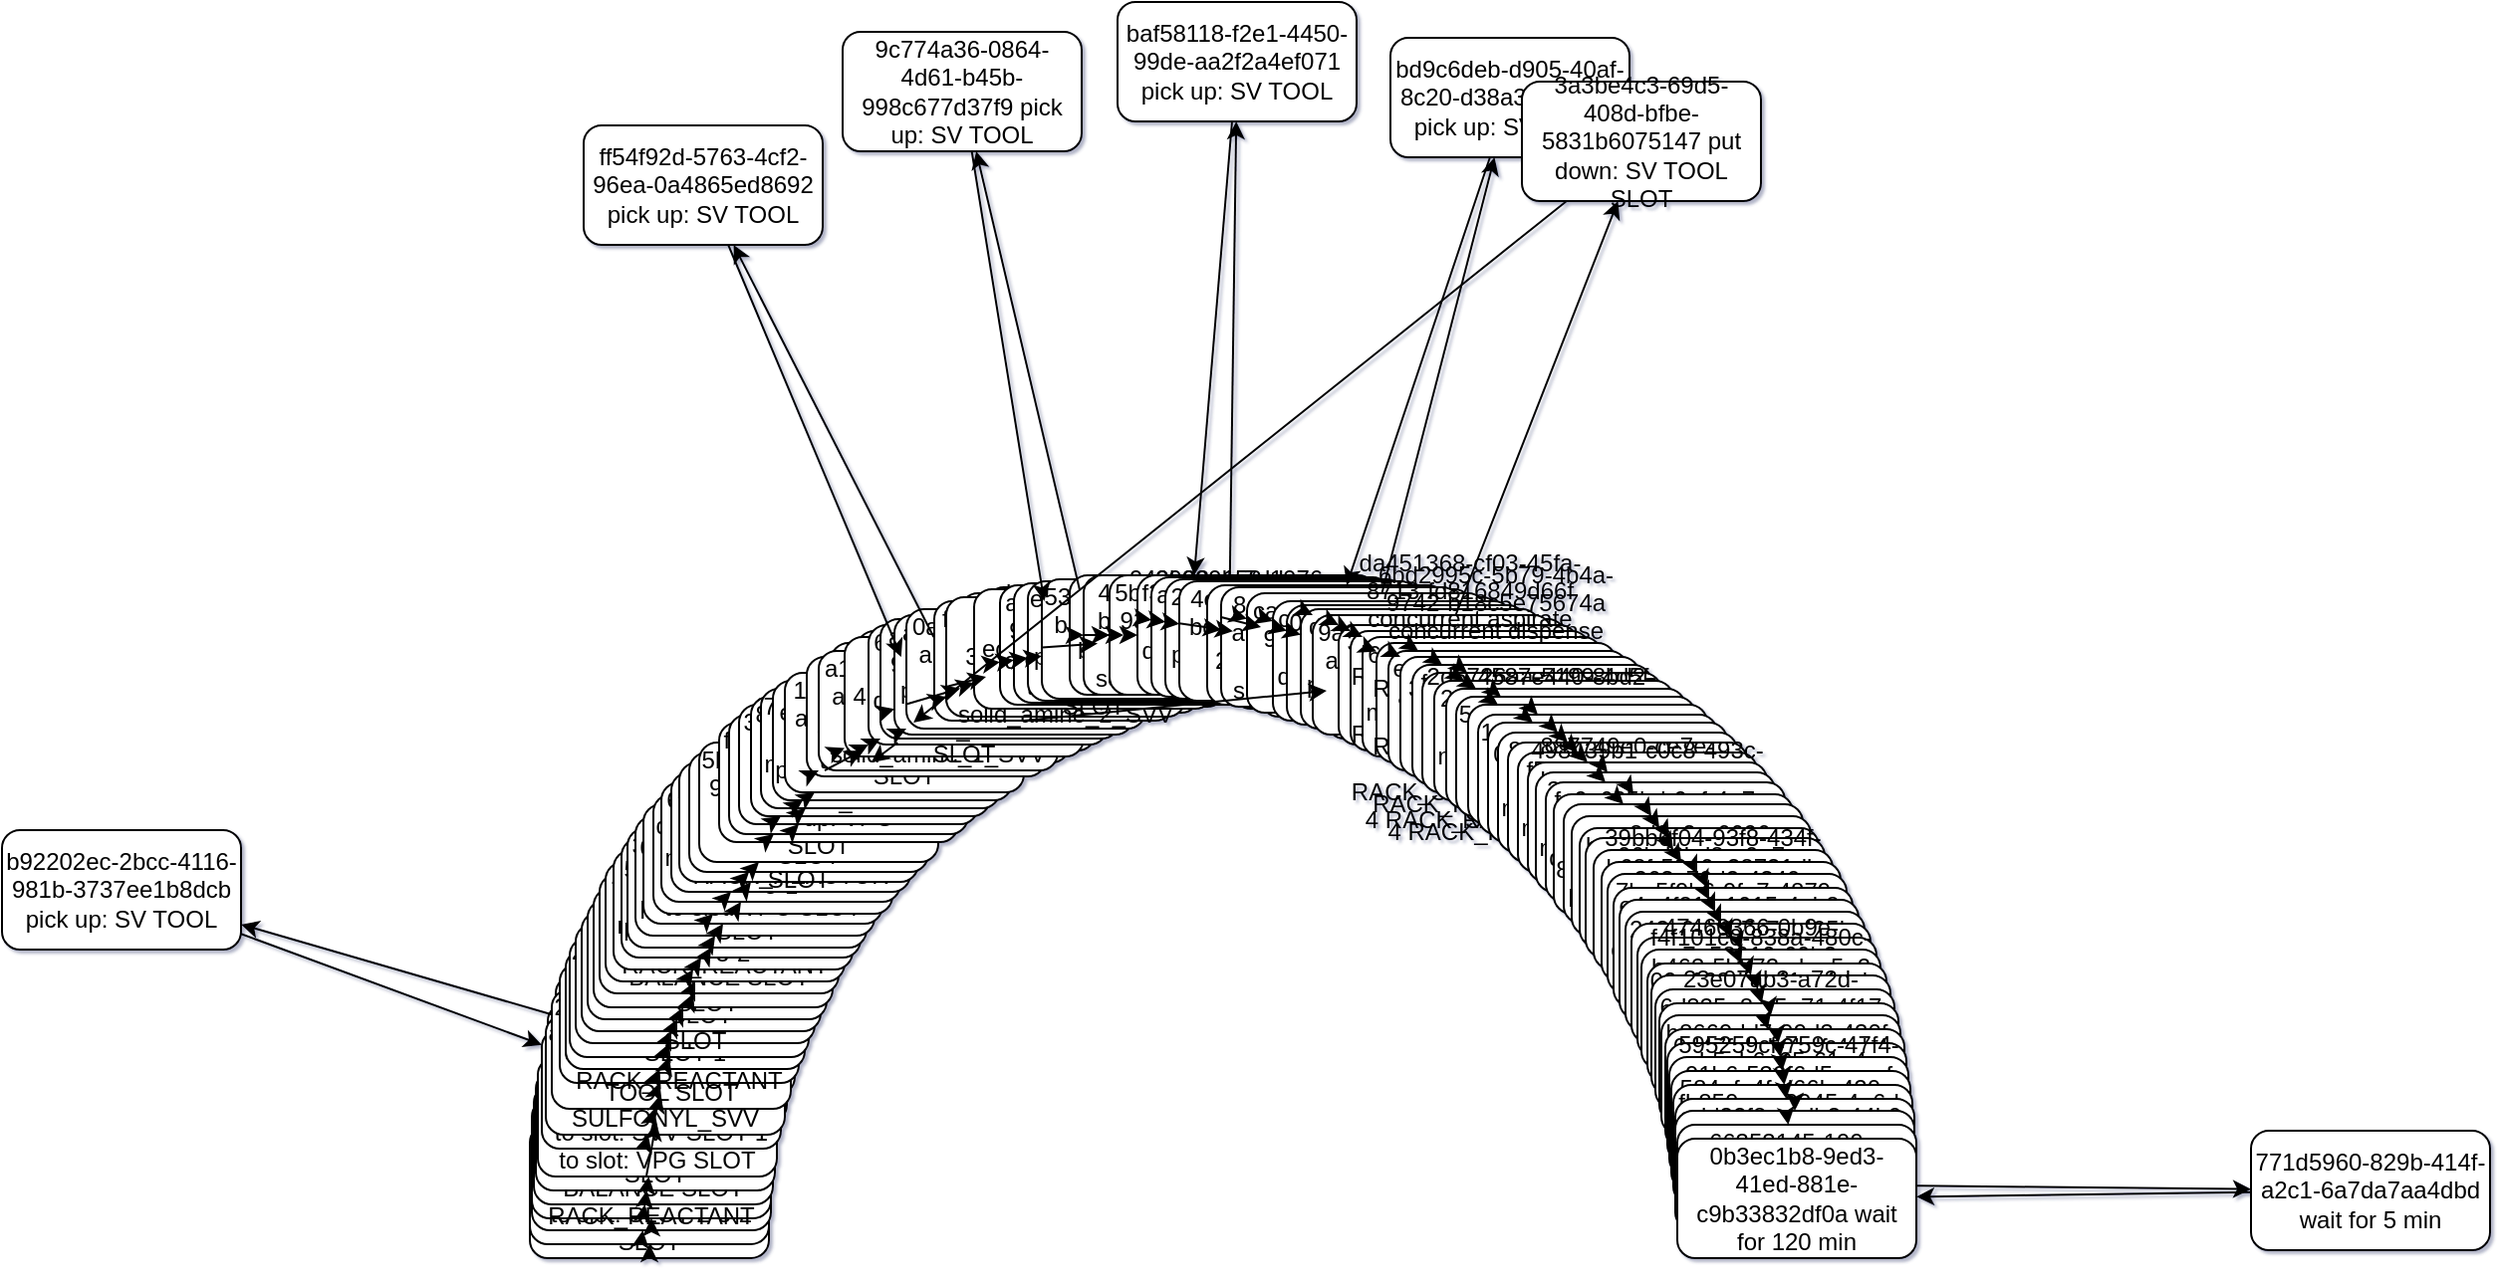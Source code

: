 <mxfile type="device" compressed="false">
    <diagram id="Page-1" name="Page-1">
      <mxGraphModel dx="1360" dy="864" grid="1" gridSize="10" guides="1" tooltips="1" connect="1" arrows="1" fold="1" page="1" pageScale="1" pageWidth="827" pageHeight="1169" math="0" shadow="1">
        <root>
          <mxCell id="0" />   
          <mxCell id="1" parent="0" />
        <object id="1ca9b0af-6bb5-42a8-b728-5e7ea2a56200 move to slot: VPG SLOT" label="1ca9b0af-6bb5-42a8-b728-5e7ea2a56200 move to slot: VPG SLOT">
      <mxCell style="rounded=1;whiteSpace=wrap;html=1;" vertex="1" parent="1">
          <mxGeometry x="392" y="571" width="120" height="60" as="geometry" />
      </mxCell>
    </object><object id="09eba514-bd30-4fbb-902e-ebb2925e66d7 pick up: VPG" label="09eba514-bd30-4fbb-902e-ebb2925e66d7 pick up: VPG">
      <mxCell style="rounded=1;whiteSpace=wrap;html=1;" vertex="1" parent="1">
          <mxGeometry x="392" y="564" width="120" height="60" as="geometry" />
      </mxCell>
    </object><object id="09dd8781-d69c-4206-a3e8-ab828fca8453 move to slot: SLOT 2-3-2" label="09dd8781-d69c-4206-a3e8-ab828fca8453 move to slot: SLOT 2-3-2">
      <mxCell style="rounded=1;whiteSpace=wrap;html=1;" vertex="1" parent="1">
          <mxGeometry x="393" y="557" width="120" height="60" as="geometry" />
      </mxCell>
    </object><object id="625c1ea0-7e14-4d3e-8ba9-0e2b1618bc4c pick up: RACK_REACTANT" label="625c1ea0-7e14-4d3e-8ba9-0e2b1618bc4c pick up: RACK_REACTANT">
      <mxCell style="rounded=1;whiteSpace=wrap;html=1;" vertex="1" parent="1">
          <mxGeometry x="393" y="551" width="120" height="60" as="geometry" />
      </mxCell>
    </object><object id="7c2ac61b-802e-4cca-91f0-21ed29180095 move to slot: BALANCE SLOT" label="7c2ac61b-802e-4cca-91f0-21ed29180095 move to slot: BALANCE SLOT">
      <mxCell style="rounded=1;whiteSpace=wrap;html=1;" vertex="1" parent="1">
          <mxGeometry x="394" y="544" width="120" height="60" as="geometry" />
      </mxCell>
    </object><object id="a3b94311-73ff-4dca-8a2b-5615a4016f8b put down: BALANCE SLOT" label="a3b94311-73ff-4dca-8a2b-5615a4016f8b put down: BALANCE SLOT">
      <mxCell style="rounded=1;whiteSpace=wrap;html=1;" vertex="1" parent="1">
          <mxGeometry x="395" y="537" width="120" height="60" as="geometry" />
      </mxCell>
    </object><object id="6b73224b-b616-4ba8-8b98-aff06c5bd3be move to slot: VPG SLOT" label="6b73224b-b616-4ba8-8b98-aff06c5bd3be move to slot: VPG SLOT">
      <mxCell style="rounded=1;whiteSpace=wrap;html=1;" vertex="1" parent="1">
          <mxGeometry x="396" y="530" width="120" height="60" as="geometry" />
      </mxCell>
    </object><object id="39b49ce5-a128-46e2-9cac-bf5ab55a2c8a put down: VPG SLOT" label="39b49ce5-a128-46e2-9cac-bf5ab55a2c8a put down: VPG SLOT">
      <mxCell style="rounded=1;whiteSpace=wrap;html=1;" vertex="1" parent="1">
          <mxGeometry x="401" y="503" width="120" height="60" as="geometry" />
      </mxCell>
    </object><object id="59aa47ac-0402-4229-911c-9d628b06d97d move to slot: SVV SLOT 1" label="59aa47ac-0402-4229-911c-9d628b06d97d move to slot: SVV SLOT 1">
      <mxCell style="rounded=1;whiteSpace=wrap;html=1;" vertex="1" parent="1">
          <mxGeometry x="398" y="516" width="120" height="60" as="geometry" />
      </mxCell>
    </object><object id="aee2da7c-535e-425c-99d9-be9b32d24d18 pick up: SULFONYL_SVV" label="aee2da7c-535e-425c-99d9-be9b32d24d18 pick up: SULFONYL_SVV">
      <mxCell style="rounded=1;whiteSpace=wrap;html=1;" vertex="1" parent="1">
          <mxGeometry x="400" y="509" width="120" height="60" as="geometry" />
      </mxCell>
    </object><object id="175f5e72-f90d-4d47-b287-7463b47b4220 move to slot: BALANCE SLOT" label="175f5e72-f90d-4d47-b287-7463b47b4220 move to slot: BALANCE SLOT">
      <mxCell style="rounded=1;whiteSpace=wrap;html=1;" vertex="1" parent="1">
          <mxGeometry x="405" y="489" width="120" height="60" as="geometry" />
      </mxCell>
    </object><object id="2c5595a6-bcde-487e-938f-232857e1043a move to slot: SV TOOL SLOT" label="2c5595a6-bcde-487e-938f-232857e1043a move to slot: SV TOOL SLOT">
      <mxCell style="rounded=1;whiteSpace=wrap;html=1;" vertex="1" parent="1">
          <mxGeometry x="403" y="496" width="120" height="60" as="geometry" />
      </mxCell>
    </object><object id="b92202ec-2bcc-4116-981b-3737ee1b8dcb pick up: SV TOOL" label="b92202ec-2bcc-4116-981b-3737ee1b8dcb pick up: SV TOOL">
      <mxCell style="rounded=1;whiteSpace=wrap;html=1;" vertex="1" parent="1">
          <mxGeometry x="127" y="416" width="120" height="60" as="geometry" />
      </mxCell>
    </object><object id="610cb36d-a452-4996-9034-4c46055155d2 dispense_sv to: vial-1 RACK_REACTANT" label="610cb36d-a452-4996-9034-4c46055155d2 dispense_sv to: vial-1 RACK_REACTANT">
      <mxCell style="rounded=1;whiteSpace=wrap;html=1;" vertex="1" parent="1">
          <mxGeometry x="407" y="483" width="120" height="60" as="geometry" />
      </mxCell>
    </object><object id="df707a04-178d-440e-a468-259318fb36e5 move to slot: SVV SLOT 1" label="df707a04-178d-440e-a468-259318fb36e5 move to slot: SVV SLOT 1">
      <mxCell style="rounded=1;whiteSpace=wrap;html=1;" vertex="1" parent="1">
          <mxGeometry x="410" y="476" width="120" height="60" as="geometry" />
      </mxCell>
    </object><object id="4c9c928e-b418-40d6-b683-e1c43096a682 put down: SVV SLOT 1" label="4c9c928e-b418-40d6-b683-e1c43096a682 put down: SVV SLOT 1">
      <mxCell style="rounded=1;whiteSpace=wrap;html=1;" vertex="1" parent="1">
          <mxGeometry x="412" y="470" width="120" height="60" as="geometry" />
      </mxCell>
    </object><object id="466d3e66-c831-4386-9eb6-1ae12adac804 move to slot: SV TOOL SLOT" label="466d3e66-c831-4386-9eb6-1ae12adac804 move to slot: SV TOOL SLOT">
      <mxCell style="rounded=1;whiteSpace=wrap;html=1;" vertex="1" parent="1">
          <mxGeometry x="415" y="463" width="120" height="60" as="geometry" />
      </mxCell>
    </object><object id="3f5cb9f4-3cdc-4bff-bd04-bc1770ca608f put down: SV TOOL SLOT" label="3f5cb9f4-3cdc-4bff-bd04-bc1770ca608f put down: SV TOOL SLOT">
      <mxCell style="rounded=1;whiteSpace=wrap;html=1;" vertex="1" parent="1">
          <mxGeometry x="418" y="457" width="120" height="60" as="geometry" />
      </mxCell>
    </object><object id="dd4ad1f0-2145-4208-ba14-875581aca5dc move to slot: VPG SLOT" label="dd4ad1f0-2145-4208-ba14-875581aca5dc move to slot: VPG SLOT">
      <mxCell style="rounded=1;whiteSpace=wrap;html=1;" vertex="1" parent="1">
          <mxGeometry x="421" y="451" width="120" height="60" as="geometry" />
      </mxCell>
    </object><object id="19e14f26-0edf-404f-ad66-3513bfa522d0 pick up: VPG" label="19e14f26-0edf-404f-ad66-3513bfa522d0 pick up: VPG">
      <mxCell style="rounded=1;whiteSpace=wrap;html=1;" vertex="1" parent="1">
          <mxGeometry x="424" y="445" width="120" height="60" as="geometry" />
      </mxCell>
    </object><object id="d1eab10b-7f2d-43b3-a27e-082a2207fb7d move to slot: BALANCE SLOT" label="d1eab10b-7f2d-43b3-a27e-082a2207fb7d move to slot: BALANCE SLOT">
      <mxCell style="rounded=1;whiteSpace=wrap;html=1;" vertex="1" parent="1">
          <mxGeometry x="427" y="438" width="120" height="60" as="geometry" />
      </mxCell>
    </object><object id="49af46c6-7c66-409b-91b5-b34e5da8e8b2 pick up: RACK_REACTANT" label="49af46c6-7c66-409b-91b5-b34e5da8e8b2 pick up: RACK_REACTANT">
      <mxCell style="rounded=1;whiteSpace=wrap;html=1;" vertex="1" parent="1">
          <mxGeometry x="430" y="432" width="120" height="60" as="geometry" />
      </mxCell>
    </object><object id="ff2abd88-6529-4453-9bef-adcc427dc7ea move to slot: SLOT 2-3-2" label="ff2abd88-6529-4453-9bef-adcc427dc7ea move to slot: SLOT 2-3-2">
      <mxCell style="rounded=1;whiteSpace=wrap;html=1;" vertex="1" parent="1">
          <mxGeometry x="434" y="426" width="120" height="60" as="geometry" />
      </mxCell>
    </object><object id="5007e8c4-caa0-4b31-9773-596ecfc138fc put down: SLOT 2-3-2" label="5007e8c4-caa0-4b31-9773-596ecfc138fc put down: SLOT 2-3-2">
      <mxCell style="rounded=1;whiteSpace=wrap;html=1;" vertex="1" parent="1">
          <mxGeometry x="438" y="420" width="120" height="60" as="geometry" />
      </mxCell>
    </object><object id="3e3f8335-731e-4a56-9be8-c97df434b1b3 move to slot: VPG SLOT" label="3e3f8335-731e-4a56-9be8-c97df434b1b3 move to slot: VPG SLOT">
      <mxCell style="rounded=1;whiteSpace=wrap;html=1;" vertex="1" parent="1">
          <mxGeometry x="441" y="415" width="120" height="60" as="geometry" />
      </mxCell>
    </object><object id="0fd5b506-b0a1-4747-8662-be6bcfd0c8d0 put down: VPG SLOT" label="0fd5b506-b0a1-4747-8662-be6bcfd0c8d0 put down: VPG SLOT">
      <mxCell style="rounded=1;whiteSpace=wrap;html=1;" vertex="1" parent="1">
          <mxGeometry x="445" y="409" width="120" height="60" as="geometry" />
      </mxCell>
    </object><object id="e762d229-5625-455a-bd0e-177f0ea22fd9 move to slot: VPG SLOT" label="e762d229-5625-455a-bd0e-177f0ea22fd9 move to slot: VPG SLOT">
      <mxCell style="rounded=1;whiteSpace=wrap;html=1;" vertex="1" parent="1">
          <mxGeometry x="449" y="403" width="120" height="60" as="geometry" />
      </mxCell>
    </object><object id="d569c3d5-4be5-441c-9871-15350b2fede1 pick up: VPG" label="d569c3d5-4be5-441c-9871-15350b2fede1 pick up: VPG">
      <mxCell style="rounded=1;whiteSpace=wrap;html=1;" vertex="1" parent="1">
          <mxGeometry x="454" y="398" width="120" height="60" as="geometry" />
      </mxCell>
    </object><object id="631a24fb-6bd0-435c-b1b2-f55c65adc0c6 move to slot: SLOT 2-3-1" label="631a24fb-6bd0-435c-b1b2-f55c65adc0c6 move to slot: SLOT 2-3-1">
      <mxCell style="rounded=1;whiteSpace=wrap;html=1;" vertex="1" parent="1">
          <mxGeometry x="458" y="392" width="120" height="60" as="geometry" />
      </mxCell>
    </object><object id="b4be4e8e-f9dc-4a8e-9ac2-0fd85d9aec78 pick up: RACK_REACTOR" label="b4be4e8e-f9dc-4a8e-9ac2-0fd85d9aec78 pick up: RACK_REACTOR">
      <mxCell style="rounded=1;whiteSpace=wrap;html=1;" vertex="1" parent="1">
          <mxGeometry x="463" y="387" width="120" height="60" as="geometry" />
      </mxCell>
    </object><object id="e0b0ae7b-bbd2-4008-9147-368c1badd85f move to slot: BALANCE SLOT" label="e0b0ae7b-bbd2-4008-9147-368c1badd85f move to slot: BALANCE SLOT">
      <mxCell style="rounded=1;whiteSpace=wrap;html=1;" vertex="1" parent="1">
          <mxGeometry x="467" y="382" width="120" height="60" as="geometry" />
      </mxCell>
    </object><object id="7a16f15e-472c-48f1-b9f9-9d28a3d44ea3 put down: BALANCE SLOT" label="7a16f15e-472c-48f1-b9f9-9d28a3d44ea3 put down: BALANCE SLOT">
      <mxCell style="rounded=1;whiteSpace=wrap;html=1;" vertex="1" parent="1">
          <mxGeometry x="472" y="377" width="120" height="60" as="geometry" />
      </mxCell>
    </object><object id="5bae9c6b-da39-4c50-90d2-e215ce86be58 move to slot: VPG SLOT" label="5bae9c6b-da39-4c50-90d2-e215ce86be58 move to slot: VPG SLOT">
      <mxCell style="rounded=1;whiteSpace=wrap;html=1;" vertex="1" parent="1">
          <mxGeometry x="477" y="372" width="120" height="60" as="geometry" />
      </mxCell>
    </object><object id="426f5bfa-27cb-4319-a8df-bc404a75603f put down: VPG SLOT" label="426f5bfa-27cb-4319-a8df-bc404a75603f put down: VPG SLOT">
      <mxCell style="rounded=1;whiteSpace=wrap;html=1;" vertex="1" parent="1">
          <mxGeometry x="543" y="322" width="120" height="60" as="geometry" />
      </mxCell>
    </object><object id="f623291a-3a95-49d7-b263-4613637bdec8 move to slot: VPG SLOT" label="f623291a-3a95-49d7-b263-4613637bdec8 move to slot: VPG SLOT">
      <mxCell style="rounded=1;whiteSpace=wrap;html=1;" vertex="1" parent="1">
          <mxGeometry x="487" y="362" width="120" height="60" as="geometry" />
      </mxCell>
    </object><object id="441e67ee-5801-48a8-8b9a-086a3fcbb248 pick up: VPG" label="441e67ee-5801-48a8-8b9a-086a3fcbb248 pick up: VPG">
      <mxCell style="rounded=1;whiteSpace=wrap;html=1;" vertex="1" parent="1">
          <mxGeometry x="492" y="358" width="120" height="60" as="geometry" />
      </mxCell>
    </object><object id="37ea1496-f52b-4555-89f8-ff8fab6928e6 move to slot: BALANCE SLOT" label="37ea1496-f52b-4555-89f8-ff8fab6928e6 move to slot: BALANCE SLOT">
      <mxCell style="rounded=1;whiteSpace=wrap;html=1;" vertex="1" parent="1">
          <mxGeometry x="497" y="353" width="120" height="60" as="geometry" />
      </mxCell>
    </object><object id="8392fa5d-64e6-4aba-9c63-8a7eb545561b pick up: RACK_REACTOR" label="8392fa5d-64e6-4aba-9c63-8a7eb545561b pick up: RACK_REACTOR">
      <mxCell style="rounded=1;whiteSpace=wrap;html=1;" vertex="1" parent="1">
          <mxGeometry x="503" y="349" width="120" height="60" as="geometry" />
      </mxCell>
    </object><object id="7334ba13-025c-4cad-9f4f-29de34480ce9 move to slot: SLOT 2-3-1" label="7334ba13-025c-4cad-9f4f-29de34480ce9 move to slot: SLOT 2-3-1">
      <mxCell style="rounded=1;whiteSpace=wrap;html=1;" vertex="1" parent="1">
          <mxGeometry x="508" y="345" width="120" height="60" as="geometry" />
      </mxCell>
    </object><object id="ec718025-52fc-4ec1-8564-bb28bacb4401 put down: SLOT 2-3-1" label="ec718025-52fc-4ec1-8564-bb28bacb4401 put down: SLOT 2-3-1">
      <mxCell style="rounded=1;whiteSpace=wrap;html=1;" vertex="1" parent="1">
          <mxGeometry x="514" y="341" width="120" height="60" as="geometry" />
      </mxCell>
    </object><object id="10c9e764-a90f-4f67-a54a-292a9c44591d move to slot: VPG SLOT" label="10c9e764-a90f-4f67-a54a-292a9c44591d move to slot: VPG SLOT">
      <mxCell style="rounded=1;whiteSpace=wrap;html=1;" vertex="1" parent="1">
          <mxGeometry x="520" y="337" width="120" height="60" as="geometry" />
      </mxCell>
    </object><object id="ea45ab12-d1dd-4395-92e5-eccc177aaa46 put down: VPG SLOT" label="ea45ab12-d1dd-4395-92e5-eccc177aaa46 put down: VPG SLOT">
      <mxCell style="rounded=1;whiteSpace=wrap;html=1;" vertex="1" parent="1">
          <mxGeometry x="792" y="310" width="120" height="60" as="geometry" />
      </mxCell>
    </object><object id="5015d64e-519a-4221-b567-0c7ccc96729e move to slot: SVV SLOT 2" label="5015d64e-519a-4221-b567-0c7ccc96729e move to slot: SVV SLOT 2">
      <mxCell style="rounded=1;whiteSpace=wrap;html=1;" vertex="1" parent="1">
          <mxGeometry x="531" y="329" width="120" height="60" as="geometry" />
      </mxCell>
    </object><object id="a163ac43-1d59-4fcd-abf3-d55e21a64c15 pick up: solid_amine_1_SVV" label="a163ac43-1d59-4fcd-abf3-d55e21a64c15 pick up: solid_amine_1_SVV">
      <mxCell style="rounded=1;whiteSpace=wrap;html=1;" vertex="1" parent="1">
          <mxGeometry x="537" y="326" width="120" height="60" as="geometry" />
      </mxCell>
    </object><object id="2de1bc13-6118-41eb-ba3d-41f451ec0897 move to slot: BALANCE SLOT" label="2de1bc13-6118-41eb-ba3d-41f451ec0897 move to slot: BALANCE SLOT">
      <mxCell style="rounded=1;whiteSpace=wrap;html=1;" vertex="1" parent="1">
          <mxGeometry x="556" y="316" width="120" height="60" as="geometry" />
      </mxCell>
    </object><object id="06dac147-25ed-477e-9a82-49acc69e6add move to slot: SV TOOL SLOT" label="06dac147-25ed-477e-9a82-49acc69e6add move to slot: SV TOOL SLOT">
      <mxCell style="rounded=1;whiteSpace=wrap;html=1;" vertex="1" parent="1">
          <mxGeometry x="550" y="319" width="120" height="60" as="geometry" />
      </mxCell>
    </object><object id="ff54f92d-5763-4cf2-96ea-0a4865ed8692 pick up: SV TOOL" label="ff54f92d-5763-4cf2-96ea-0a4865ed8692 pick up: SV TOOL">
      <mxCell style="rounded=1;whiteSpace=wrap;html=1;" vertex="1" parent="1">
          <mxGeometry x="419" y="62" width="120" height="60" as="geometry" />
      </mxCell>
    </object><object id="675a9f77-3933-4e5c-80fa-6ddb410288b7 dispense_sv to: vial-1 RACK_REACTOR" label="675a9f77-3933-4e5c-80fa-6ddb410288b7 dispense_sv to: vial-1 RACK_REACTOR">
      <mxCell style="rounded=1;whiteSpace=wrap;html=1;" vertex="1" parent="1">
          <mxGeometry x="562" y="313" width="120" height="60" as="geometry" />
      </mxCell>
    </object><object id="a15167f0-aaf1-493b-9225-1aed453110de move to slot: SVV SLOT 2" label="a15167f0-aaf1-493b-9225-1aed453110de move to slot: SVV SLOT 2">
      <mxCell style="rounded=1;whiteSpace=wrap;html=1;" vertex="1" parent="1">
          <mxGeometry x="568" y="310" width="120" height="60" as="geometry" />
      </mxCell>
    </object><object id="aba5f65a-f2ea-46d8-b1f9-cb4bf82d84fc put down: SVV SLOT 2" label="aba5f65a-f2ea-46d8-b1f9-cb4bf82d84fc put down: SVV SLOT 2">
      <mxCell style="rounded=1;whiteSpace=wrap;html=1;" vertex="1" parent="1">
          <mxGeometry x="575" y="308" width="120" height="60" as="geometry" />
      </mxCell>
    </object><object id="0a05ab03-31ca-4cf8-a1fa-681b4e712a00 move to slot: SV TOOL SLOT" label="0a05ab03-31ca-4cf8-a1fa-681b4e712a00 move to slot: SV TOOL SLOT">
      <mxCell style="rounded=1;whiteSpace=wrap;html=1;" vertex="1" parent="1">
          <mxGeometry x="581" y="305" width="120" height="60" as="geometry" />
      </mxCell>
    </object><object id="cd9714c0-7d7a-492b-86e1-b01839393997 put down: SV TOOL SLOT" label="cd9714c0-7d7a-492b-86e1-b01839393997 put down: SV TOOL SLOT">
      <mxCell style="rounded=1;whiteSpace=wrap;html=1;" vertex="1" parent="1">
          <mxGeometry x="608" y="297" width="120" height="60" as="geometry" />
      </mxCell>
    </object><object id="f952ea87-f9b9-413e-a0e2-a081cd1b2254 move to slot: SVV SLOT 3" label="f952ea87-f9b9-413e-a0e2-a081cd1b2254 move to slot: SVV SLOT 3">
      <mxCell style="rounded=1;whiteSpace=wrap;html=1;" vertex="1" parent="1">
          <mxGeometry x="595" y="301" width="120" height="60" as="geometry" />
      </mxCell>
    </object><object id="8e4418eb-a069-4b14-80b3-3c6dbea8f85e pick up: solid_amine_2_SVV" label="8e4418eb-a069-4b14-80b3-3c6dbea8f85e pick up: solid_amine_2_SVV">
      <mxCell style="rounded=1;whiteSpace=wrap;html=1;" vertex="1" parent="1">
          <mxGeometry x="601" y="299" width="120" height="60" as="geometry" />
      </mxCell>
    </object><object id="0629390b-fc48-4e76-bb37-b3caefb52f2f move to slot: BALANCE SLOT" label="0629390b-fc48-4e76-bb37-b3caefb52f2f move to slot: BALANCE SLOT">
      <mxCell style="rounded=1;whiteSpace=wrap;html=1;" vertex="1" parent="1">
          <mxGeometry x="621" y="294" width="120" height="60" as="geometry" />
      </mxCell>
    </object><object id="be964ee4-9694-4331-9dc8-ece960d1e88d move to slot: SV TOOL SLOT" label="be964ee4-9694-4331-9dc8-ece960d1e88d move to slot: SV TOOL SLOT">
      <mxCell style="rounded=1;whiteSpace=wrap;html=1;" vertex="1" parent="1">
          <mxGeometry x="615" y="295" width="120" height="60" as="geometry" />
      </mxCell>
    </object><object id="9c774a36-0864-4d61-b45b-998c677d37f9 pick up: SV TOOL" label="9c774a36-0864-4d61-b45b-998c677d37f9 pick up: SV TOOL">
      <mxCell style="rounded=1;whiteSpace=wrap;html=1;" vertex="1" parent="1">
          <mxGeometry x="549" y="15" width="120" height="60" as="geometry" />
      </mxCell>
    </object><object id="a2e4ce64-373e-4fb4-9483-7a1ed210423e dispense_sv to: vial-2 RACK_REACTOR" label="a2e4ce64-373e-4fb4-9483-7a1ed210423e dispense_sv to: vial-2 RACK_REACTOR">
      <mxCell style="rounded=1;whiteSpace=wrap;html=1;" vertex="1" parent="1">
          <mxGeometry x="628" y="293" width="120" height="60" as="geometry" />
      </mxCell>
    </object><object id="874b06aa-089a-40b5-b82d-efb9390355aa move to slot: SVV SLOT 3" label="874b06aa-089a-40b5-b82d-efb9390355aa move to slot: SVV SLOT 3">
      <mxCell style="rounded=1;whiteSpace=wrap;html=1;" vertex="1" parent="1">
          <mxGeometry x="635" y="292" width="120" height="60" as="geometry" />
      </mxCell>
    </object><object id="e3ad586a-2010-4211-af78-6783f0145a94 put down: SVV SLOT 3" label="e3ad586a-2010-4211-af78-6783f0145a94 put down: SVV SLOT 3">
      <mxCell style="rounded=1;whiteSpace=wrap;html=1;" vertex="1" parent="1">
          <mxGeometry x="642" y="291" width="120" height="60" as="geometry" />
      </mxCell>
    </object><object id="5306e21e-c58d-4a2c-b53d-e962687005f0 move to slot: SV TOOL SLOT" label="5306e21e-c58d-4a2c-b53d-e962687005f0 move to slot: SV TOOL SLOT">
      <mxCell style="rounded=1;whiteSpace=wrap;html=1;" vertex="1" parent="1">
          <mxGeometry x="649" y="290" width="120" height="60" as="geometry" />
      </mxCell>
    </object><object id="940b23e1-7dda-4302-a63b-37039bb8ed83 put down: SV TOOL SLOT" label="940b23e1-7dda-4302-a63b-37039bb8ed83 put down: SV TOOL SLOT">
      <mxCell style="rounded=1;whiteSpace=wrap;html=1;" vertex="1" parent="1">
          <mxGeometry x="677" y="288" width="120" height="60" as="geometry" />
      </mxCell>
    </object><object id="1b5352dd-9420-4ec9-bf8f-bd7ebc70a572 move to slot: SVV SLOT 4" label="1b5352dd-9420-4ec9-bf8f-bd7ebc70a572 move to slot: SVV SLOT 4">
      <mxCell style="rounded=1;whiteSpace=wrap;html=1;" vertex="1" parent="1">
          <mxGeometry x="663" y="288" width="120" height="60" as="geometry" />
      </mxCell>
    </object><object id="425fef87-beef-47f9-b814-3a6dcfb75c77 pick up: solid_amine_3_SVV" label="425fef87-beef-47f9-b814-3a6dcfb75c77 pick up: solid_amine_3_SVV">
      <mxCell style="rounded=1;whiteSpace=wrap;html=1;" vertex="1" parent="1">
          <mxGeometry x="670" y="288" width="120" height="60" as="geometry" />
      </mxCell>
    </object><object id="20099b58-1076-4d4d-9a60-e5fa1a3709a1 move to slot: BALANCE SLOT" label="20099b58-1076-4d4d-9a60-e5fa1a3709a1 move to slot: BALANCE SLOT">
      <mxCell style="rounded=1;whiteSpace=wrap;html=1;" vertex="1" parent="1">
          <mxGeometry x="690" y="288" width="120" height="60" as="geometry" />
      </mxCell>
    </object><object id="5b89f8c9-b595-44a0-9314-3ed7c2c32d43 move to slot: SV TOOL SLOT" label="5b89f8c9-b595-44a0-9314-3ed7c2c32d43 move to slot: SV TOOL SLOT">
      <mxCell style="rounded=1;whiteSpace=wrap;html=1;" vertex="1" parent="1">
          <mxGeometry x="683" y="288" width="120" height="60" as="geometry" />
      </mxCell>
    </object><object id="baf58118-f2e1-4450-99de-aa2f2a4ef071 pick up: SV TOOL" label="baf58118-f2e1-4450-99de-aa2f2a4ef071 pick up: SV TOOL">
      <mxCell style="rounded=1;whiteSpace=wrap;html=1;" vertex="1" parent="1">
          <mxGeometry x="687" y="0" width="120" height="60" as="geometry" />
      </mxCell>
    </object><object id="f35a4e38-d698-4543-ae4b-e136990cfdd1 dispense_sv to: vial-3 RACK_REACTOR" label="f35a4e38-d698-4543-ae4b-e136990cfdd1 dispense_sv to: vial-3 RACK_REACTOR">
      <mxCell style="rounded=1;whiteSpace=wrap;html=1;" vertex="1" parent="1">
          <mxGeometry x="697" y="288" width="120" height="60" as="geometry" />
      </mxCell>
    </object><object id="a6caee2f-b12d-4a7a-81c8-a14addfba68f move to slot: SVV SLOT 4" label="a6caee2f-b12d-4a7a-81c8-a14addfba68f move to slot: SVV SLOT 4">
      <mxCell style="rounded=1;whiteSpace=wrap;html=1;" vertex="1" parent="1">
          <mxGeometry x="704" y="289" width="120" height="60" as="geometry" />
      </mxCell>
    </object><object id="2011db69-afe5-4594-8ef5-1cfe801b9dd3 put down: SVV SLOT 4" label="2011db69-afe5-4594-8ef5-1cfe801b9dd3 put down: SVV SLOT 4">
      <mxCell style="rounded=1;whiteSpace=wrap;html=1;" vertex="1" parent="1">
          <mxGeometry x="711" y="290" width="120" height="60" as="geometry" />
      </mxCell>
    </object><object id="4e97bf38-e2f6-4f99-bd8d-8992b5c1b759 move to slot: SV TOOL SLOT" label="4e97bf38-e2f6-4f99-bd8d-8992b5c1b759 move to slot: SV TOOL SLOT">
      <mxCell style="rounded=1;whiteSpace=wrap;html=1;" vertex="1" parent="1">
          <mxGeometry x="718" y="291" width="120" height="60" as="geometry" />
      </mxCell>
    </object><object id="a0f1ad01-ca39-4cd5-be86-1a0fcce17fba put down: SV TOOL SLOT" label="a0f1ad01-ca39-4cd5-be86-1a0fcce17fba put down: SV TOOL SLOT">
      <mxCell style="rounded=1;whiteSpace=wrap;html=1;" vertex="1" parent="1">
          <mxGeometry x="745" y="295" width="120" height="60" as="geometry" />
      </mxCell>
    </object><object id="60be4d5c-4b85-4207-ae2a-2e38db2c7b61 move to slot: SVV SLOT 5" label="60be4d5c-4b85-4207-ae2a-2e38db2c7b61 move to slot: SVV SLOT 5">
      <mxCell style="rounded=1;whiteSpace=wrap;html=1;" vertex="1" parent="1">
          <mxGeometry x="732" y="293" width="120" height="60" as="geometry" />
      </mxCell>
    </object><object id="8af69f00-c191-4f02-ac7c-b434357882e4 pick up: solid_amine_4_SVV" label="8af69f00-c191-4f02-ac7c-b434357882e4 pick up: solid_amine_4_SVV">
      <mxCell style="rounded=1;whiteSpace=wrap;html=1;" vertex="1" parent="1">
          <mxGeometry x="739" y="294" width="120" height="60" as="geometry" />
      </mxCell>
    </object><object id="a45e3e71-c089-4a2b-9467-7d8a66b47e80 move to slot: BALANCE SLOT" label="a45e3e71-c089-4a2b-9467-7d8a66b47e80 move to slot: BALANCE SLOT">
      <mxCell style="rounded=1;whiteSpace=wrap;html=1;" vertex="1" parent="1">
          <mxGeometry x="759" y="299" width="120" height="60" as="geometry" />
      </mxCell>
    </object><object id="ca2d6a36-34fc-4d09-94f6-cfd1524237aa move to slot: SV TOOL SLOT" label="ca2d6a36-34fc-4d09-94f6-cfd1524237aa move to slot: SV TOOL SLOT">
      <mxCell style="rounded=1;whiteSpace=wrap;html=1;" vertex="1" parent="1">
          <mxGeometry x="752" y="297" width="120" height="60" as="geometry" />
      </mxCell>
    </object><object id="bd9c6deb-d905-40af-8c20-d38a32b63461 pick up: SV TOOL" label="bd9c6deb-d905-40af-8c20-d38a32b63461 pick up: SV TOOL">
      <mxCell style="rounded=1;whiteSpace=wrap;html=1;" vertex="1" parent="1">
          <mxGeometry x="824" y="18" width="120" height="60" as="geometry" />
      </mxCell>
    </object><object id="c41453db-27f2-42a4-b59f-6286b910137a dispense_sv to: vial-4 RACK_REACTOR" label="c41453db-27f2-42a4-b59f-6286b910137a dispense_sv to: vial-4 RACK_REACTOR">
      <mxCell style="rounded=1;whiteSpace=wrap;html=1;" vertex="1" parent="1">
          <mxGeometry x="765" y="301" width="120" height="60" as="geometry" />
      </mxCell>
    </object><object id="0dca74cb-e322-4e30-b811-97c5d0fa6366 move to slot: SVV SLOT 5" label="0dca74cb-e322-4e30-b811-97c5d0fa6366 move to slot: SVV SLOT 5">
      <mxCell style="rounded=1;whiteSpace=wrap;html=1;" vertex="1" parent="1">
          <mxGeometry x="772" y="303" width="120" height="60" as="geometry" />
      </mxCell>
    </object><object id="d2ed65fd-a51f-4add-ba52-8987b68ca3c5 put down: SVV SLOT 5" label="d2ed65fd-a51f-4add-ba52-8987b68ca3c5 put down: SVV SLOT 5">
      <mxCell style="rounded=1;whiteSpace=wrap;html=1;" vertex="1" parent="1">
          <mxGeometry x="779" y="305" width="120" height="60" as="geometry" />
      </mxCell>
    </object><object id="9a3df3e6-aa49-49c6-a85b-0ba5eae85fe5 move to slot: SV TOOL SLOT" label="9a3df3e6-aa49-49c6-a85b-0ba5eae85fe5 move to slot: SV TOOL SLOT">
      <mxCell style="rounded=1;whiteSpace=wrap;html=1;" vertex="1" parent="1">
          <mxGeometry x="785" y="308" width="120" height="60" as="geometry" />
      </mxCell>
    </object><object id="3a3be4c3-69d5-408d-bfbe-5831b6075147 put down: SV TOOL SLOT" label="3a3be4c3-69d5-408d-bfbe-5831b6075147 put down: SV TOOL SLOT">
      <mxCell style="rounded=1;whiteSpace=wrap;html=1;" vertex="1" parent="1">
          <mxGeometry x="890" y="40" width="120" height="60" as="geometry" />
      </mxCell>
    </object><object id="3eb86dde-5c6f-40f5-a69a-df1a36a84e8a move to slot: SLOT OFF-1" label="3eb86dde-5c6f-40f5-a69a-df1a36a84e8a move to slot: SLOT OFF-1">
      <mxCell style="rounded=1;whiteSpace=wrap;html=1;" vertex="1" parent="1">
          <mxGeometry x="798" y="313" width="120" height="60" as="geometry" />
      </mxCell>
    </object><object id="da451368-cf03-45fa-8713-fd816849d66f concurrent aspirate from: vial-1 RACK_SOLVENT,vial-2 RACK_SOLVENT,vial-3 RACK_SOLVENT,vial-4 RACK_SOLVENT" label="da451368-cf03-45fa-8713-fd816849d66f concurrent aspirate from: vial-1 RACK_SOLVENT,vial-2 RACK_SOLVENT,vial-3 RACK_SOLVENT,vial-4 RACK_SOLVENT">
      <mxCell style="rounded=1;whiteSpace=wrap;html=1;" vertex="1" parent="1">
          <mxGeometry x="804" y="316" width="120" height="60" as="geometry" />
      </mxCell>
    </object><object id="601d0f0b-10c9-4583-9614-364f1d1831ba move to slot: SLOT 2-3-1" label="601d0f0b-10c9-4583-9614-364f1d1831ba move to slot: SLOT 2-3-1">
      <mxCell style="rounded=1;whiteSpace=wrap;html=1;" vertex="1" parent="1">
          <mxGeometry x="810" y="319" width="120" height="60" as="geometry" />
      </mxCell>
    </object><object id="6bd2995c-5b79-4b4a-9742-b18c5e75674a concurrent dispense to: vial-1 RACK_REACTOR,vial-2 RACK_REACTOR,vial-3 RACK_REACTOR,vial-4 RACK_REACTOR" label="6bd2995c-5b79-4b4a-9742-b18c5e75674a concurrent dispense to: vial-1 RACK_REACTOR,vial-2 RACK_REACTOR,vial-3 RACK_REACTOR,vial-4 RACK_REACTOR">
      <mxCell style="rounded=1;whiteSpace=wrap;html=1;" vertex="1" parent="1">
          <mxGeometry x="817" y="322" width="120" height="60" as="geometry" />
      </mxCell>
    </object><object id="edb750af-b775-4253-a023-925d96366278 move to slot: WASH BAY" label="edb750af-b775-4253-a023-925d96366278 move to slot: WASH BAY">
      <mxCell style="rounded=1;whiteSpace=wrap;html=1;" vertex="1" parent="1">
          <mxGeometry x="823" y="326" width="120" height="60" as="geometry" />
      </mxCell>
    </object><object id="3a2b3fdb-655b-469f-a53b-c39913745969 wash needles" label="3a2b3fdb-655b-469f-a53b-c39913745969 wash needles">
      <mxCell style="rounded=1;whiteSpace=wrap;html=1;" vertex="1" parent="1">
          <mxGeometry x="829" y="329" width="120" height="60" as="geometry" />
      </mxCell>
    </object><object id="fcbe263a-fb53-4067-a10e-c6ca75f30d23 move to slot: SLOT OFF-1" label="fcbe263a-fb53-4067-a10e-c6ca75f30d23 move to slot: SLOT OFF-1">
      <mxCell style="rounded=1;whiteSpace=wrap;html=1;" vertex="1" parent="1">
          <mxGeometry x="835" y="333" width="120" height="60" as="geometry" />
      </mxCell>
    </object><object id="2d5726aa-5199-4d5f-bd71-7c1a56e80d35 concurrent aspirate from: vial-5 RACK_SOLVENT" label="2d5726aa-5199-4d5f-bd71-7c1a56e80d35 concurrent aspirate from: vial-5 RACK_SOLVENT">
      <mxCell style="rounded=1;whiteSpace=wrap;html=1;" vertex="1" parent="1">
          <mxGeometry x="840" y="337" width="120" height="60" as="geometry" />
      </mxCell>
    </object><object id="2b1733fa-2a8c-4c42-ac52-05e4c751331f move to slot: SLOT 2-3-2" label="2b1733fa-2a8c-4c42-ac52-05e4c751331f move to slot: SLOT 2-3-2">
      <mxCell style="rounded=1;whiteSpace=wrap;html=1;" vertex="1" parent="1">
          <mxGeometry x="846" y="341" width="120" height="60" as="geometry" />
      </mxCell>
    </object><object id="4587e440-8bd2-4e38-ada4-aba01578ee63 concurrent dispense to: vial-1 RACK_REACTANT" label="4587e440-8bd2-4e38-ada4-aba01578ee63 concurrent dispense to: vial-1 RACK_REACTANT">
      <mxCell style="rounded=1;whiteSpace=wrap;html=1;" vertex="1" parent="1">
          <mxGeometry x="852" y="345" width="120" height="60" as="geometry" />
      </mxCell>
    </object><object id="5eb11c37-16be-4303-b586-e7e7fb8a7329 move to slot: WASH BAY" label="5eb11c37-16be-4303-b586-e7e7fb8a7329 move to slot: WASH BAY">
      <mxCell style="rounded=1;whiteSpace=wrap;html=1;" vertex="1" parent="1">
          <mxGeometry x="857" y="349" width="120" height="60" as="geometry" />
      </mxCell>
    </object><object id="2072b355-d20b-4c39-9a55-3e5fc60eb1d4 wash needles" label="2072b355-d20b-4c39-9a55-3e5fc60eb1d4 wash needles">
      <mxCell style="rounded=1;whiteSpace=wrap;html=1;" vertex="1" parent="1">
          <mxGeometry x="863" y="353" width="120" height="60" as="geometry" />
      </mxCell>
    </object><object id="136c16a3-8ce9-494a-9d65-d94cae6eb489 move to slot: PDT SLOT 1" label="136c16a3-8ce9-494a-9d65-d94cae6eb489 move to slot: PDT SLOT 1">
      <mxCell style="rounded=1;whiteSpace=wrap;html=1;" vertex="1" parent="1">
          <mxGeometry x="868" y="358" width="120" height="60" as="geometry" />
      </mxCell>
    </object><object id="03820c1d-7af5-457e-bda0-72bce650b6c9 pick up: PDT 1" label="03820c1d-7af5-457e-bda0-72bce650b6c9 pick up: PDT 1">
      <mxCell style="rounded=1;whiteSpace=wrap;html=1;" vertex="1" parent="1">
          <mxGeometry x="873" y="362" width="120" height="60" as="geometry" />
      </mxCell>
    </object><object id="8c90d582-ff25-40cc-8403-7cbb730f95ad move to slot: SLOT 2-3-3" label="8c90d582-ff25-40cc-8403-7cbb730f95ad move to slot: SLOT 2-3-3">
      <mxCell style="rounded=1;whiteSpace=wrap;html=1;" vertex="1" parent="1">
          <mxGeometry x="878" y="367" width="120" height="60" as="geometry" />
      </mxCell>
    </object><object id="887749e0-ce7e-4798-bdc7-1330ec9ef489 pick up: PdpTip-1 RACK_PDP_TIPS" label="887749e0-ce7e-4798-bdc7-1330ec9ef489 pick up: PdpTip-1 RACK_PDP_TIPS">
      <mxCell style="rounded=1;whiteSpace=wrap;html=1;" vertex="1" parent="1">
          <mxGeometry x="883" y="372" width="120" height="60" as="geometry" />
      </mxCell>
    </object><object id="f5ce351f-ee88-45a5-a3d1-467ed74ae162 move to slot: SLOT 2-3-2" label="f5ce351f-ee88-45a5-a3d1-467ed74ae162 move to slot: SLOT 2-3-2">
      <mxCell style="rounded=1;whiteSpace=wrap;html=1;" vertex="1" parent="1">
          <mxGeometry x="888" y="377" width="120" height="60" as="geometry" />
      </mxCell>
    </object><object id="498439b1-c0c8-493c-bbab-48321855b14f aspirate_pdp from: vial-2 RACK_REACTANT amount: 0.04" label="498439b1-c0c8-493c-bbab-48321855b14f aspirate_pdp from: vial-2 RACK_REACTANT amount: 0.04">
      <mxCell style="rounded=1;whiteSpace=wrap;html=1;" vertex="1" parent="1">
          <mxGeometry x="893" y="382" width="120" height="60" as="geometry" />
      </mxCell>
    </object><object id="347f5f01-8b2f-4194-b99b-7db9d9b717ae move to slot: SLOT 2-3-1" label="347f5f01-8b2f-4194-b99b-7db9d9b717ae move to slot: SLOT 2-3-1">
      <mxCell style="rounded=1;whiteSpace=wrap;html=1;" vertex="1" parent="1">
          <mxGeometry x="897" y="387" width="120" height="60" as="geometry" />
      </mxCell>
    </object><object id="fe9c665b-b9af-4e7e-8d95-d86a7f1166ff dispense_pdp to: vial-1 RACK_REACTOR" label="fe9c665b-b9af-4e7e-8d95-d86a7f1166ff dispense_pdp to: vial-1 RACK_REACTOR">
      <mxCell style="rounded=1;whiteSpace=wrap;html=1;" vertex="1" parent="1">
          <mxGeometry x="902" y="392" width="120" height="60" as="geometry" />
      </mxCell>
    </object><object id="a06965b7-34d0-434d-907c-8c6f11673ef8 move to slot: DISPOSAL" label="a06965b7-34d0-434d-907c-8c6f11673ef8 move to slot: DISPOSAL">
      <mxCell style="rounded=1;whiteSpace=wrap;html=1;" vertex="1" parent="1">
          <mxGeometry x="906" y="398" width="120" height="60" as="geometry" />
      </mxCell>
    </object><object id="81f43642-afd2-4da8-bba9-981cdb0f47fa put down: DISPOSAL" label="81f43642-afd2-4da8-bba9-981cdb0f47fa put down: DISPOSAL">
      <mxCell style="rounded=1;whiteSpace=wrap;html=1;" vertex="1" parent="1">
          <mxGeometry x="911" y="403" width="120" height="60" as="geometry" />
      </mxCell>
    </object><object id="ce8d0e2a-6696-4596-a2d8-30d70299c7d5 move to slot: SLOT 2-3-3" label="ce8d0e2a-6696-4596-a2d8-30d70299c7d5 move to slot: SLOT 2-3-3">
      <mxCell style="rounded=1;whiteSpace=wrap;html=1;" vertex="1" parent="1">
          <mxGeometry x="915" y="409" width="120" height="60" as="geometry" />
      </mxCell>
    </object><object id="bc59e79f-c4b1-4a60-ba23-4699f9a11d8f pick up: PdpTip-2 RACK_PDP_TIPS" label="bc59e79f-c4b1-4a60-ba23-4699f9a11d8f pick up: PdpTip-2 RACK_PDP_TIPS">
      <mxCell style="rounded=1;whiteSpace=wrap;html=1;" vertex="1" parent="1">
          <mxGeometry x="919" y="415" width="120" height="60" as="geometry" />
      </mxCell>
    </object><object id="06bd6bd8-a0e7-4959-8554-c90812ad9530 move to slot: SLOT 2-3-2" label="06bd6bd8-a0e7-4959-8554-c90812ad9530 move to slot: SLOT 2-3-2">
      <mxCell style="rounded=1;whiteSpace=wrap;html=1;" vertex="1" parent="1">
          <mxGeometry x="922" y="420" width="120" height="60" as="geometry" />
      </mxCell>
    </object><object id="39bb6f04-93f8-434f-b68f-59e0e38731db aspirate_pdp from: vial-2 RACK_REACTANT amount: 0.04" label="39bb6f04-93f8-434f-b68f-59e0e38731db aspirate_pdp from: vial-2 RACK_REACTANT amount: 0.04">
      <mxCell style="rounded=1;whiteSpace=wrap;html=1;" vertex="1" parent="1">
          <mxGeometry x="926" y="426" width="120" height="60" as="geometry" />
      </mxCell>
    </object><object id="263c70d2-4340-418b-a11a-58cd07040495 move to slot: SLOT 2-3-1" label="263c70d2-4340-418b-a11a-58cd07040495 move to slot: SLOT 2-3-1">
      <mxCell style="rounded=1;whiteSpace=wrap;html=1;" vertex="1" parent="1">
          <mxGeometry x="930" y="432" width="120" height="60" as="geometry" />
      </mxCell>
    </object><object id="7ba5f9b6-9fe7-4879-a45f-f08f6d31aa83 dispense_pdp to: vial-2 RACK_REACTOR" label="7ba5f9b6-9fe7-4879-a45f-f08f6d31aa83 dispense_pdp to: vial-2 RACK_REACTOR">
      <mxCell style="rounded=1;whiteSpace=wrap;html=1;" vertex="1" parent="1">
          <mxGeometry x="933" y="438" width="120" height="60" as="geometry" />
      </mxCell>
    </object><object id="e4e4f811-1015-4eb8-a336-476ca1675f04 move to slot: DISPOSAL" label="e4e4f811-1015-4eb8-a336-476ca1675f04 move to slot: DISPOSAL">
      <mxCell style="rounded=1;whiteSpace=wrap;html=1;" vertex="1" parent="1">
          <mxGeometry x="936" y="445" width="120" height="60" as="geometry" />
      </mxCell>
    </object><object id="75c99e20-5a35-4f50-807c-b520ff9d6c81 put down: DISPOSAL" label="75c99e20-5a35-4f50-807c-b520ff9d6c81 put down: DISPOSAL">
      <mxCell style="rounded=1;whiteSpace=wrap;html=1;" vertex="1" parent="1">
          <mxGeometry x="939" y="451" width="120" height="60" as="geometry" />
      </mxCell>
    </object><object id="243c0cb9-7c7c-495b-8a9d-daf2def980a4 move to slot: SLOT 2-3-3" label="243c0cb9-7c7c-495b-8a9d-daf2def980a4 move to slot: SLOT 2-3-3">
      <mxCell style="rounded=1;whiteSpace=wrap;html=1;" vertex="1" parent="1">
          <mxGeometry x="942" y="457" width="120" height="60" as="geometry" />
      </mxCell>
    </object><object id="47460366-0b9e-4343-8608-5f15d4275c64 pick up: PdpTip-3 RACK_PDP_TIPS" label="47460366-0b9e-4343-8608-5f15d4275c64 pick up: PdpTip-3 RACK_PDP_TIPS">
      <mxCell style="rounded=1;whiteSpace=wrap;html=1;" vertex="1" parent="1">
          <mxGeometry x="945" y="463" width="120" height="60" as="geometry" />
      </mxCell>
    </object><object id="e7a58910-60b2-4ca8-9fef-f18cd4ddab0f move to slot: SLOT 2-3-2" label="e7a58910-60b2-4ca8-9fef-f18cd4ddab0f move to slot: SLOT 2-3-2">
      <mxCell style="rounded=1;whiteSpace=wrap;html=1;" vertex="1" parent="1">
          <mxGeometry x="948" y="470" width="120" height="60" as="geometry" />
      </mxCell>
    </object><object id="f4f101c0-838a-480c-b463-5b572cdea5e2 aspirate_pdp from: vial-2 RACK_REACTANT amount: 0.04" label="f4f101c0-838a-480c-b463-5b572cdea5e2 aspirate_pdp from: vial-2 RACK_REACTANT amount: 0.04">
      <mxCell style="rounded=1;whiteSpace=wrap;html=1;" vertex="1" parent="1">
          <mxGeometry x="950" y="476" width="120" height="60" as="geometry" />
      </mxCell>
    </object><object id="09e168db-c11e-4eab-ac25-f5c8e835d8fe move to slot: SLOT 2-3-1" label="09e168db-c11e-4eab-ac25-f5c8e835d8fe move to slot: SLOT 2-3-1">
      <mxCell style="rounded=1;whiteSpace=wrap;html=1;" vertex="1" parent="1">
          <mxGeometry x="953" y="483" width="120" height="60" as="geometry" />
      </mxCell>
    </object><object id="23e07ab3-a72d-4272-ac7f-7f5b021be637 dispense_pdp to: vial-3 RACK_REACTOR" label="23e07ab3-a72d-4272-ac7f-7f5b021be637 dispense_pdp to: vial-3 RACK_REACTOR">
      <mxCell style="rounded=1;whiteSpace=wrap;html=1;" vertex="1" parent="1">
          <mxGeometry x="955" y="489" width="120" height="60" as="geometry" />
      </mxCell>
    </object><object id="6d825e8a-5e71-4f17-861e-d8acdd2ad34b move to slot: DISPOSAL" label="6d825e8a-5e71-4f17-861e-d8acdd2ad34b move to slot: DISPOSAL">
      <mxCell style="rounded=1;whiteSpace=wrap;html=1;" vertex="1" parent="1">
          <mxGeometry x="957" y="496" width="120" height="60" as="geometry" />
      </mxCell>
    </object><object id="483433f0-2421-4330-aef0-9dcdee7e1b83 put down: DISPOSAL" label="483433f0-2421-4330-aef0-9dcdee7e1b83 put down: DISPOSAL">
      <mxCell style="rounded=1;whiteSpace=wrap;html=1;" vertex="1" parent="1">
          <mxGeometry x="959" y="503" width="120" height="60" as="geometry" />
      </mxCell>
    </object><object id="b8669dd7-99d3-430f-bacc-dd77fcb277c0 move to slot: SLOT 2-3-3" label="b8669dd7-99d3-430f-bacc-dd77fcb277c0 move to slot: SLOT 2-3-3">
      <mxCell style="rounded=1;whiteSpace=wrap;html=1;" vertex="1" parent="1">
          <mxGeometry x="960" y="509" width="120" height="60" as="geometry" />
      </mxCell>
    </object><object id="0d47febd-2bdf-4eb4-b5cc-1e935886adcd pick up: PdpTip-4 RACK_PDP_TIPS" label="0d47febd-2bdf-4eb4-b5cc-1e935886adcd pick up: PdpTip-4 RACK_PDP_TIPS">
      <mxCell style="rounded=1;whiteSpace=wrap;html=1;" vertex="1" parent="1">
          <mxGeometry x="962" y="516" width="120" height="60" as="geometry" />
      </mxCell>
    </object><object id="b5ab6e95-61e4-41ba-aac1-8564833618bb move to slot: SLOT 2-3-2" label="b5ab6e95-61e4-41ba-aac1-8564833618bb move to slot: SLOT 2-3-2">
      <mxCell style="rounded=1;whiteSpace=wrap;html=1;" vertex="1" parent="1">
          <mxGeometry x="963" y="523" width="120" height="60" as="geometry" />
      </mxCell>
    </object><object id="595259cf-759c-47f4-91b6-532f6d5aeaaf aspirate_pdp from: vial-2 RACK_REACTANT amount: 0.04" label="595259cf-759c-47f4-91b6-532f6d5aeaaf aspirate_pdp from: vial-2 RACK_REACTANT amount: 0.04">
      <mxCell style="rounded=1;whiteSpace=wrap;html=1;" vertex="1" parent="1">
          <mxGeometry x="964" y="530" width="120" height="60" as="geometry" />
      </mxCell>
    </object><object id="584afc4f-d66b-420a-b507-79a4b72fb991 move to slot: SLOT 2-3-1" label="584afc4f-d66b-420a-b507-79a4b72fb991 move to slot: SLOT 2-3-1">
      <mxCell style="rounded=1;whiteSpace=wrap;html=1;" vertex="1" parent="1">
          <mxGeometry x="965" y="537" width="120" height="60" as="geometry" />
      </mxCell>
    </object><object id="fb850aca-0945-4e6d-ac36-8b6d2e86ef13 dispense_pdp to: vial-4 RACK_REACTOR" label="fb850aca-0945-4e6d-ac36-8b6d2e86ef13 dispense_pdp to: vial-4 RACK_REACTOR">
      <mxCell style="rounded=1;whiteSpace=wrap;html=1;" vertex="1" parent="1">
          <mxGeometry x="966" y="544" width="120" height="60" as="geometry" />
      </mxCell>
    </object><object id="add32f8e-edb3-44b9-ad51-8c15b1d3df19 move to slot: DISPOSAL" label="add32f8e-edb3-44b9-ad51-8c15b1d3df19 move to slot: DISPOSAL">
      <mxCell style="rounded=1;whiteSpace=wrap;html=1;" vertex="1" parent="1">
          <mxGeometry x="967" y="551" width="120" height="60" as="geometry" />
      </mxCell>
    </object><object id="4c2926a7-5f5d-4767-bcd6-36dfb4e2d96f put down: DISPOSAL" label="4c2926a7-5f5d-4767-bcd6-36dfb4e2d96f put down: DISPOSAL">
      <mxCell style="rounded=1;whiteSpace=wrap;html=1;" vertex="1" parent="1">
          <mxGeometry x="967" y="557" width="120" height="60" as="geometry" />
      </mxCell>
    </object><object id="66353145-199e-436e-94e2-7edd80d2cb89 capping reactors" label="66353145-199e-436e-94e2-7edd80d2cb89 capping reactors">
      <mxCell style="rounded=1;whiteSpace=wrap;html=1;" vertex="1" parent="1">
          <mxGeometry x="968" y="564" width="120" height="60" as="geometry" />
      </mxCell>
    </object><object id="771d5960-829b-414f-a2c1-6a7da7aa4dbd wait for 5 min" label="771d5960-829b-414f-a2c1-6a7da7aa4dbd wait for 5 min">
      <mxCell style="rounded=1;whiteSpace=wrap;html=1;" vertex="1" parent="1">
          <mxGeometry x="1256" y="567" width="120" height="60" as="geometry" />
      </mxCell>
    </object><object id="0b3ec1b8-9ed3-41ed-881e-c9b33832df0a wait for 120 min" label="0b3ec1b8-9ed3-41ed-881e-c9b33832df0a wait for 120 min">
      <mxCell style="rounded=1;whiteSpace=wrap;html=1;" vertex="1" parent="1">
          <mxGeometry x="968" y="571" width="120" height="60" as="geometry" />
      </mxCell>
    </object><object id="fca67c71067fbafa2e14b36bf4e55879" label="" source="1ca9b0af-6bb5-42a8-b728-5e7ea2a56200&#10;move to slot: VPG SLOT" target="09eba514-bd30-4fbb-902e-ebb2925e66d7&#10;pick up: VPG">
      <mxCell style="endArrow=classic" edge="1" parent="1" source="1ca9b0af-6bb5-42a8-b728-5e7ea2a56200 move to slot: VPG SLOT" target="09eba514-bd30-4fbb-902e-ebb2925e66d7 pick up: VPG">
          <mxGeometry relative="1" as="geometry" />
      </mxCell>
    </object><object id="1762cd80c63cd9bbbe3ae25bccf74195" label="" source="09eba514-bd30-4fbb-902e-ebb2925e66d7&#10;pick up: VPG" target="09dd8781-d69c-4206-a3e8-ab828fca8453&#10;move to slot: SLOT 2-3-2">
      <mxCell style="endArrow=classic" edge="1" parent="1" source="09eba514-bd30-4fbb-902e-ebb2925e66d7 pick up: VPG" target="09dd8781-d69c-4206-a3e8-ab828fca8453 move to slot: SLOT 2-3-2">
          <mxGeometry relative="1" as="geometry" />
      </mxCell>
    </object><object id="c7bfaf8233abcd2645d63a90e3c8dd76" label="" source="09dd8781-d69c-4206-a3e8-ab828fca8453&#10;move to slot: SLOT 2-3-2" target="625c1ea0-7e14-4d3e-8ba9-0e2b1618bc4c&#10;pick up: RACK_REACTANT">
      <mxCell style="endArrow=classic" edge="1" parent="1" source="09dd8781-d69c-4206-a3e8-ab828fca8453 move to slot: SLOT 2-3-2" target="625c1ea0-7e14-4d3e-8ba9-0e2b1618bc4c pick up: RACK_REACTANT">
          <mxGeometry relative="1" as="geometry" />
      </mxCell>
    </object><object id="c4c8807f334a2d85e799a835bbdbd21e" label="" source="625c1ea0-7e14-4d3e-8ba9-0e2b1618bc4c&#10;pick up: RACK_REACTANT" target="7c2ac61b-802e-4cca-91f0-21ed29180095&#10;move to slot: BALANCE SLOT">
      <mxCell style="endArrow=classic" edge="1" parent="1" source="625c1ea0-7e14-4d3e-8ba9-0e2b1618bc4c pick up: RACK_REACTANT" target="7c2ac61b-802e-4cca-91f0-21ed29180095 move to slot: BALANCE SLOT">
          <mxGeometry relative="1" as="geometry" />
      </mxCell>
    </object><object id="112c44d006da5b052e99bc40a63b16e2" label="" source="7c2ac61b-802e-4cca-91f0-21ed29180095&#10;move to slot: BALANCE SLOT" target="a3b94311-73ff-4dca-8a2b-5615a4016f8b&#10;put down: BALANCE SLOT">
      <mxCell style="endArrow=classic" edge="1" parent="1" source="7c2ac61b-802e-4cca-91f0-21ed29180095 move to slot: BALANCE SLOT" target="a3b94311-73ff-4dca-8a2b-5615a4016f8b put down: BALANCE SLOT">
          <mxGeometry relative="1" as="geometry" />
      </mxCell>
    </object><object id="278f6a2b078ed7408119b3b78f2dc17d" label="" source="a3b94311-73ff-4dca-8a2b-5615a4016f8b&#10;put down: BALANCE SLOT" target="6b73224b-b616-4ba8-8b98-aff06c5bd3be&#10;move to slot: VPG SLOT">
      <mxCell style="endArrow=classic" edge="1" parent="1" source="a3b94311-73ff-4dca-8a2b-5615a4016f8b put down: BALANCE SLOT" target="6b73224b-b616-4ba8-8b98-aff06c5bd3be move to slot: VPG SLOT">
          <mxGeometry relative="1" as="geometry" />
      </mxCell>
    </object><object id="deadafb60325fc32ff96ec408575ae4e" label="" source="6b73224b-b616-4ba8-8b98-aff06c5bd3be&#10;move to slot: VPG SLOT" target="39b49ce5-a128-46e2-9cac-bf5ab55a2c8a&#10;put down: VPG SLOT">
      <mxCell style="endArrow=classic" edge="1" parent="1" source="6b73224b-b616-4ba8-8b98-aff06c5bd3be move to slot: VPG SLOT" target="39b49ce5-a128-46e2-9cac-bf5ab55a2c8a put down: VPG SLOT">
          <mxGeometry relative="1" as="geometry" />
      </mxCell>
    </object><object id="491b6e5f9f24420987f24fe48905c3f0" label="" source="b92202ec-2bcc-4116-981b-3737ee1b8dcb&#10;pick up: SV TOOL" target="59aa47ac-0402-4229-911c-9d628b06d97d&#10;move to slot: SVV SLOT 1">
      <mxCell style="endArrow=classic" edge="1" parent="1" source="b92202ec-2bcc-4116-981b-3737ee1b8dcb pick up: SV TOOL" target="59aa47ac-0402-4229-911c-9d628b06d97d move to slot: SVV SLOT 1">
          <mxGeometry relative="1" as="geometry" />
      </mxCell>
    </object><object id="a0e5b0a56f3e4c6889fc28ae9fbff271" label="" source="59aa47ac-0402-4229-911c-9d628b06d97d&#10;move to slot: SVV SLOT 1" target="aee2da7c-535e-425c-99d9-be9b32d24d18&#10;pick up: SULFONYL_SVV">
      <mxCell style="endArrow=classic" edge="1" parent="1" source="59aa47ac-0402-4229-911c-9d628b06d97d move to slot: SVV SLOT 1" target="aee2da7c-535e-425c-99d9-be9b32d24d18 pick up: SULFONYL_SVV">
          <mxGeometry relative="1" as="geometry" />
      </mxCell>
    </object><object id="64e919c8aaac94e511ab3a292184715e" label="" source="aee2da7c-535e-425c-99d9-be9b32d24d18&#10;pick up: SULFONYL_SVV" target="175f5e72-f90d-4d47-b287-7463b47b4220&#10;move to slot: BALANCE SLOT">
      <mxCell style="endArrow=classic" edge="1" parent="1" source="aee2da7c-535e-425c-99d9-be9b32d24d18 pick up: SULFONYL_SVV" target="175f5e72-f90d-4d47-b287-7463b47b4220 move to slot: BALANCE SLOT">
          <mxGeometry relative="1" as="geometry" />
      </mxCell>
    </object><object id="9075d6086da2256d62de2f842432898d" label="" source="39b49ce5-a128-46e2-9cac-bf5ab55a2c8a&#10;put down: VPG SLOT" target="2c5595a6-bcde-487e-938f-232857e1043a&#10;move to slot: SV TOOL SLOT">
      <mxCell style="endArrow=classic" edge="1" parent="1" source="39b49ce5-a128-46e2-9cac-bf5ab55a2c8a put down: VPG SLOT" target="2c5595a6-bcde-487e-938f-232857e1043a move to slot: SV TOOL SLOT">
          <mxGeometry relative="1" as="geometry" />
      </mxCell>
    </object><object id="2a236ee35307050c0b14306a0c6d9b95" label="" source="2c5595a6-bcde-487e-938f-232857e1043a&#10;move to slot: SV TOOL SLOT" target="b92202ec-2bcc-4116-981b-3737ee1b8dcb&#10;pick up: SV TOOL">
      <mxCell style="endArrow=classic" edge="1" parent="1" source="2c5595a6-bcde-487e-938f-232857e1043a move to slot: SV TOOL SLOT" target="b92202ec-2bcc-4116-981b-3737ee1b8dcb pick up: SV TOOL">
          <mxGeometry relative="1" as="geometry" />
      </mxCell>
    </object><object id="1a6cb6caff4f5f4fbda0b9d3a30b8472" label="" source="175f5e72-f90d-4d47-b287-7463b47b4220&#10;move to slot: BALANCE SLOT" target="610cb36d-a452-4996-9034-4c46055155d2&#10;dispense_sv to: vial-1 RACK_REACTANT">
      <mxCell style="endArrow=classic" edge="1" parent="1" source="175f5e72-f90d-4d47-b287-7463b47b4220 move to slot: BALANCE SLOT" target="610cb36d-a452-4996-9034-4c46055155d2 dispense_sv to: vial-1 RACK_REACTANT">
          <mxGeometry relative="1" as="geometry" />
      </mxCell>
    </object><object id="c5bca5c2bc194e3c130ae0c55665e18a" label="" source="610cb36d-a452-4996-9034-4c46055155d2&#10;dispense_sv to: vial-1 RACK_REACTANT" target="df707a04-178d-440e-a468-259318fb36e5&#10;move to slot: SVV SLOT 1">
      <mxCell style="endArrow=classic" edge="1" parent="1" source="610cb36d-a452-4996-9034-4c46055155d2 dispense_sv to: vial-1 RACK_REACTANT" target="df707a04-178d-440e-a468-259318fb36e5 move to slot: SVV SLOT 1">
          <mxGeometry relative="1" as="geometry" />
      </mxCell>
    </object><object id="3db32bdd862be553853920e472ba7ae8" label="" source="df707a04-178d-440e-a468-259318fb36e5&#10;move to slot: SVV SLOT 1" target="4c9c928e-b418-40d6-b683-e1c43096a682&#10;put down: SVV SLOT 1">
      <mxCell style="endArrow=classic" edge="1" parent="1" source="df707a04-178d-440e-a468-259318fb36e5 move to slot: SVV SLOT 1" target="4c9c928e-b418-40d6-b683-e1c43096a682 put down: SVV SLOT 1">
          <mxGeometry relative="1" as="geometry" />
      </mxCell>
    </object><object id="74ae872cd2d7db8cdc86e37254295543" label="" source="4c9c928e-b418-40d6-b683-e1c43096a682&#10;put down: SVV SLOT 1" target="466d3e66-c831-4386-9eb6-1ae12adac804&#10;move to slot: SV TOOL SLOT">
      <mxCell style="endArrow=classic" edge="1" parent="1" source="4c9c928e-b418-40d6-b683-e1c43096a682 put down: SVV SLOT 1" target="466d3e66-c831-4386-9eb6-1ae12adac804 move to slot: SV TOOL SLOT">
          <mxGeometry relative="1" as="geometry" />
      </mxCell>
    </object><object id="88aaa801198e408118bf53875218a303" label="" source="466d3e66-c831-4386-9eb6-1ae12adac804&#10;move to slot: SV TOOL SLOT" target="3f5cb9f4-3cdc-4bff-bd04-bc1770ca608f&#10;put down: SV TOOL SLOT">
      <mxCell style="endArrow=classic" edge="1" parent="1" source="466d3e66-c831-4386-9eb6-1ae12adac804 move to slot: SV TOOL SLOT" target="3f5cb9f4-3cdc-4bff-bd04-bc1770ca608f put down: SV TOOL SLOT">
          <mxGeometry relative="1" as="geometry" />
      </mxCell>
    </object><object id="1a29d4d4ad7c8561f6172547f253ef3c" label="" source="3f5cb9f4-3cdc-4bff-bd04-bc1770ca608f&#10;put down: SV TOOL SLOT" target="dd4ad1f0-2145-4208-ba14-875581aca5dc&#10;move to slot: VPG SLOT">
      <mxCell style="endArrow=classic" edge="1" parent="1" source="3f5cb9f4-3cdc-4bff-bd04-bc1770ca608f put down: SV TOOL SLOT" target="dd4ad1f0-2145-4208-ba14-875581aca5dc move to slot: VPG SLOT">
          <mxGeometry relative="1" as="geometry" />
      </mxCell>
    </object><object id="920fac4ba75928470dbf1bfd1a03ce43" label="" source="dd4ad1f0-2145-4208-ba14-875581aca5dc&#10;move to slot: VPG SLOT" target="19e14f26-0edf-404f-ad66-3513bfa522d0&#10;pick up: VPG">
      <mxCell style="endArrow=classic" edge="1" parent="1" source="dd4ad1f0-2145-4208-ba14-875581aca5dc move to slot: VPG SLOT" target="19e14f26-0edf-404f-ad66-3513bfa522d0 pick up: VPG">
          <mxGeometry relative="1" as="geometry" />
      </mxCell>
    </object><object id="6a351a2cfcec11bcc8ae8f4d5c463852" label="" source="19e14f26-0edf-404f-ad66-3513bfa522d0&#10;pick up: VPG" target="d1eab10b-7f2d-43b3-a27e-082a2207fb7d&#10;move to slot: BALANCE SLOT">
      <mxCell style="endArrow=classic" edge="1" parent="1" source="19e14f26-0edf-404f-ad66-3513bfa522d0 pick up: VPG" target="d1eab10b-7f2d-43b3-a27e-082a2207fb7d move to slot: BALANCE SLOT">
          <mxGeometry relative="1" as="geometry" />
      </mxCell>
    </object><object id="42c4a0186e1e14b3c9d0e02c2696e25c" label="" source="d1eab10b-7f2d-43b3-a27e-082a2207fb7d&#10;move to slot: BALANCE SLOT" target="49af46c6-7c66-409b-91b5-b34e5da8e8b2&#10;pick up: RACK_REACTANT">
      <mxCell style="endArrow=classic" edge="1" parent="1" source="d1eab10b-7f2d-43b3-a27e-082a2207fb7d move to slot: BALANCE SLOT" target="49af46c6-7c66-409b-91b5-b34e5da8e8b2 pick up: RACK_REACTANT">
          <mxGeometry relative="1" as="geometry" />
      </mxCell>
    </object><object id="08c28b54567bfb05ca62cfd310fbfd0f" label="" source="49af46c6-7c66-409b-91b5-b34e5da8e8b2&#10;pick up: RACK_REACTANT" target="ff2abd88-6529-4453-9bef-adcc427dc7ea&#10;move to slot: SLOT 2-3-2">
      <mxCell style="endArrow=classic" edge="1" parent="1" source="49af46c6-7c66-409b-91b5-b34e5da8e8b2 pick up: RACK_REACTANT" target="ff2abd88-6529-4453-9bef-adcc427dc7ea move to slot: SLOT 2-3-2">
          <mxGeometry relative="1" as="geometry" />
      </mxCell>
    </object><object id="d3dcc67dfe1ead70b8b837baa798b9fc" label="" source="ff2abd88-6529-4453-9bef-adcc427dc7ea&#10;move to slot: SLOT 2-3-2" target="5007e8c4-caa0-4b31-9773-596ecfc138fc&#10;put down: SLOT 2-3-2">
      <mxCell style="endArrow=classic" edge="1" parent="1" source="ff2abd88-6529-4453-9bef-adcc427dc7ea move to slot: SLOT 2-3-2" target="5007e8c4-caa0-4b31-9773-596ecfc138fc put down: SLOT 2-3-2">
          <mxGeometry relative="1" as="geometry" />
      </mxCell>
    </object><object id="6177d319ff3ae5f4a865a7d676ee902e" label="" source="5007e8c4-caa0-4b31-9773-596ecfc138fc&#10;put down: SLOT 2-3-2" target="3e3f8335-731e-4a56-9be8-c97df434b1b3&#10;move to slot: VPG SLOT">
      <mxCell style="endArrow=classic" edge="1" parent="1" source="5007e8c4-caa0-4b31-9773-596ecfc138fc put down: SLOT 2-3-2" target="3e3f8335-731e-4a56-9be8-c97df434b1b3 move to slot: VPG SLOT">
          <mxGeometry relative="1" as="geometry" />
      </mxCell>
    </object><object id="f2d35a474bd3a9f84e1d6c207d04b0e3" label="" source="3e3f8335-731e-4a56-9be8-c97df434b1b3&#10;move to slot: VPG SLOT" target="0fd5b506-b0a1-4747-8662-be6bcfd0c8d0&#10;put down: VPG SLOT">
      <mxCell style="endArrow=classic" edge="1" parent="1" source="3e3f8335-731e-4a56-9be8-c97df434b1b3 move to slot: VPG SLOT" target="0fd5b506-b0a1-4747-8662-be6bcfd0c8d0 put down: VPG SLOT">
          <mxGeometry relative="1" as="geometry" />
      </mxCell>
    </object><object id="cd4c3ace0cb1e638c376563d4c931f99" label="" source="0fd5b506-b0a1-4747-8662-be6bcfd0c8d0&#10;put down: VPG SLOT" target="e762d229-5625-455a-bd0e-177f0ea22fd9&#10;move to slot: VPG SLOT">
      <mxCell style="endArrow=classic" edge="1" parent="1" source="0fd5b506-b0a1-4747-8662-be6bcfd0c8d0 put down: VPG SLOT" target="e762d229-5625-455a-bd0e-177f0ea22fd9 move to slot: VPG SLOT">
          <mxGeometry relative="1" as="geometry" />
      </mxCell>
    </object><object id="4500cfe90677c3d3077c263744d37ec7" label="" source="e762d229-5625-455a-bd0e-177f0ea22fd9&#10;move to slot: VPG SLOT" target="d569c3d5-4be5-441c-9871-15350b2fede1&#10;pick up: VPG">
      <mxCell style="endArrow=classic" edge="1" parent="1" source="e762d229-5625-455a-bd0e-177f0ea22fd9 move to slot: VPG SLOT" target="d569c3d5-4be5-441c-9871-15350b2fede1 pick up: VPG">
          <mxGeometry relative="1" as="geometry" />
      </mxCell>
    </object><object id="d142f0e03a8d9d7fe25737f6f9b1e17a" label="" source="d569c3d5-4be5-441c-9871-15350b2fede1&#10;pick up: VPG" target="631a24fb-6bd0-435c-b1b2-f55c65adc0c6&#10;move to slot: SLOT 2-3-1">
      <mxCell style="endArrow=classic" edge="1" parent="1" source="d569c3d5-4be5-441c-9871-15350b2fede1 pick up: VPG" target="631a24fb-6bd0-435c-b1b2-f55c65adc0c6 move to slot: SLOT 2-3-1">
          <mxGeometry relative="1" as="geometry" />
      </mxCell>
    </object><object id="de6476ddf7314ad32f06c660cbdac4bb" label="" source="631a24fb-6bd0-435c-b1b2-f55c65adc0c6&#10;move to slot: SLOT 2-3-1" target="b4be4e8e-f9dc-4a8e-9ac2-0fd85d9aec78&#10;pick up: RACK_REACTOR">
      <mxCell style="endArrow=classic" edge="1" parent="1" source="631a24fb-6bd0-435c-b1b2-f55c65adc0c6 move to slot: SLOT 2-3-1" target="b4be4e8e-f9dc-4a8e-9ac2-0fd85d9aec78 pick up: RACK_REACTOR">
          <mxGeometry relative="1" as="geometry" />
      </mxCell>
    </object><object id="d723a9c5a93fe037182d3a1af20b1d24" label="" source="b4be4e8e-f9dc-4a8e-9ac2-0fd85d9aec78&#10;pick up: RACK_REACTOR" target="e0b0ae7b-bbd2-4008-9147-368c1badd85f&#10;move to slot: BALANCE SLOT">
      <mxCell style="endArrow=classic" edge="1" parent="1" source="b4be4e8e-f9dc-4a8e-9ac2-0fd85d9aec78 pick up: RACK_REACTOR" target="e0b0ae7b-bbd2-4008-9147-368c1badd85f move to slot: BALANCE SLOT">
          <mxGeometry relative="1" as="geometry" />
      </mxCell>
    </object><object id="4e889a8bda4760679d04633967eb6aa1" label="" source="e0b0ae7b-bbd2-4008-9147-368c1badd85f&#10;move to slot: BALANCE SLOT" target="7a16f15e-472c-48f1-b9f9-9d28a3d44ea3&#10;put down: BALANCE SLOT">
      <mxCell style="endArrow=classic" edge="1" parent="1" source="e0b0ae7b-bbd2-4008-9147-368c1badd85f move to slot: BALANCE SLOT" target="7a16f15e-472c-48f1-b9f9-9d28a3d44ea3 put down: BALANCE SLOT">
          <mxGeometry relative="1" as="geometry" />
      </mxCell>
    </object><object id="bf77b758b259f1c6092d03a5194c67c8" label="" source="7a16f15e-472c-48f1-b9f9-9d28a3d44ea3&#10;put down: BALANCE SLOT" target="5bae9c6b-da39-4c50-90d2-e215ce86be58&#10;move to slot: VPG SLOT">
      <mxCell style="endArrow=classic" edge="1" parent="1" source="7a16f15e-472c-48f1-b9f9-9d28a3d44ea3 put down: BALANCE SLOT" target="5bae9c6b-da39-4c50-90d2-e215ce86be58 move to slot: VPG SLOT">
          <mxGeometry relative="1" as="geometry" />
      </mxCell>
    </object><object id="053a097c0b7f99fad611cd93fc3c6d4d" label="" source="5bae9c6b-da39-4c50-90d2-e215ce86be58&#10;move to slot: VPG SLOT" target="426f5bfa-27cb-4319-a8df-bc404a75603f&#10;put down: VPG SLOT">
      <mxCell style="endArrow=classic" edge="1" parent="1" source="5bae9c6b-da39-4c50-90d2-e215ce86be58 move to slot: VPG SLOT" target="426f5bfa-27cb-4319-a8df-bc404a75603f put down: VPG SLOT">
          <mxGeometry relative="1" as="geometry" />
      </mxCell>
    </object><object id="a829cf692fddc7c5daa78dbaf555880e" label="" source="3a3be4c3-69d5-408d-bfbe-5831b6075147&#10;put down: SV TOOL SLOT" target="f623291a-3a95-49d7-b263-4613637bdec8&#10;move to slot: VPG SLOT">
      <mxCell style="endArrow=classic" edge="1" parent="1" source="3a3be4c3-69d5-408d-bfbe-5831b6075147 put down: SV TOOL SLOT" target="f623291a-3a95-49d7-b263-4613637bdec8 move to slot: VPG SLOT">
          <mxGeometry relative="1" as="geometry" />
      </mxCell>
    </object><object id="4eecd08b9f2044872448318fb8db947a" label="" source="f623291a-3a95-49d7-b263-4613637bdec8&#10;move to slot: VPG SLOT" target="441e67ee-5801-48a8-8b9a-086a3fcbb248&#10;pick up: VPG">
      <mxCell style="endArrow=classic" edge="1" parent="1" source="f623291a-3a95-49d7-b263-4613637bdec8 move to slot: VPG SLOT" target="441e67ee-5801-48a8-8b9a-086a3fcbb248 pick up: VPG">
          <mxGeometry relative="1" as="geometry" />
      </mxCell>
    </object><object id="3905c03a072f4747322d62efa06660ba" label="" source="441e67ee-5801-48a8-8b9a-086a3fcbb248&#10;pick up: VPG" target="37ea1496-f52b-4555-89f8-ff8fab6928e6&#10;move to slot: BALANCE SLOT">
      <mxCell style="endArrow=classic" edge="1" parent="1" source="441e67ee-5801-48a8-8b9a-086a3fcbb248 pick up: VPG" target="37ea1496-f52b-4555-89f8-ff8fab6928e6 move to slot: BALANCE SLOT">
          <mxGeometry relative="1" as="geometry" />
      </mxCell>
    </object><object id="702438e1d2d9cc47f4ad08408067adaf" label="" source="37ea1496-f52b-4555-89f8-ff8fab6928e6&#10;move to slot: BALANCE SLOT" target="8392fa5d-64e6-4aba-9c63-8a7eb545561b&#10;pick up: RACK_REACTOR">
      <mxCell style="endArrow=classic" edge="1" parent="1" source="37ea1496-f52b-4555-89f8-ff8fab6928e6 move to slot: BALANCE SLOT" target="8392fa5d-64e6-4aba-9c63-8a7eb545561b pick up: RACK_REACTOR">
          <mxGeometry relative="1" as="geometry" />
      </mxCell>
    </object><object id="e6e19d1b145e5191c1df9595d7526975" label="" source="8392fa5d-64e6-4aba-9c63-8a7eb545561b&#10;pick up: RACK_REACTOR" target="7334ba13-025c-4cad-9f4f-29de34480ce9&#10;move to slot: SLOT 2-3-1">
      <mxCell style="endArrow=classic" edge="1" parent="1" source="8392fa5d-64e6-4aba-9c63-8a7eb545561b pick up: RACK_REACTOR" target="7334ba13-025c-4cad-9f4f-29de34480ce9 move to slot: SLOT 2-3-1">
          <mxGeometry relative="1" as="geometry" />
      </mxCell>
    </object><object id="ff0f5d0de8f035342fac1f733cf21ade" label="" source="7334ba13-025c-4cad-9f4f-29de34480ce9&#10;move to slot: SLOT 2-3-1" target="ec718025-52fc-4ec1-8564-bb28bacb4401&#10;put down: SLOT 2-3-1">
      <mxCell style="endArrow=classic" edge="1" parent="1" source="7334ba13-025c-4cad-9f4f-29de34480ce9 move to slot: SLOT 2-3-1" target="ec718025-52fc-4ec1-8564-bb28bacb4401 put down: SLOT 2-3-1">
          <mxGeometry relative="1" as="geometry" />
      </mxCell>
    </object><object id="c7aafee4d615a4ea2efa79d86ef66132" label="" source="ec718025-52fc-4ec1-8564-bb28bacb4401&#10;put down: SLOT 2-3-1" target="10c9e764-a90f-4f67-a54a-292a9c44591d&#10;move to slot: VPG SLOT">
      <mxCell style="endArrow=classic" edge="1" parent="1" source="ec718025-52fc-4ec1-8564-bb28bacb4401 put down: SLOT 2-3-1" target="10c9e764-a90f-4f67-a54a-292a9c44591d move to slot: VPG SLOT">
          <mxGeometry relative="1" as="geometry" />
      </mxCell>
    </object><object id="6f2ea346072fd950870e676f1f725746" label="" source="10c9e764-a90f-4f67-a54a-292a9c44591d&#10;move to slot: VPG SLOT" target="ea45ab12-d1dd-4395-92e5-eccc177aaa46&#10;put down: VPG SLOT">
      <mxCell style="endArrow=classic" edge="1" parent="1" source="10c9e764-a90f-4f67-a54a-292a9c44591d move to slot: VPG SLOT" target="ea45ab12-d1dd-4395-92e5-eccc177aaa46 put down: VPG SLOT">
          <mxGeometry relative="1" as="geometry" />
      </mxCell>
    </object><object id="7cedaee903657981f3834ffbef813f89" label="" source="ff54f92d-5763-4cf2-96ea-0a4865ed8692&#10;pick up: SV TOOL" target="5015d64e-519a-4221-b567-0c7ccc96729e&#10;move to slot: SVV SLOT 2">
      <mxCell style="endArrow=classic" edge="1" parent="1" source="ff54f92d-5763-4cf2-96ea-0a4865ed8692 pick up: SV TOOL" target="5015d64e-519a-4221-b567-0c7ccc96729e move to slot: SVV SLOT 2">
          <mxGeometry relative="1" as="geometry" />
      </mxCell>
    </object><object id="4c95197f982fc785a1def52247050aa0" label="" source="5015d64e-519a-4221-b567-0c7ccc96729e&#10;move to slot: SVV SLOT 2" target="a163ac43-1d59-4fcd-abf3-d55e21a64c15&#10;pick up: solid_amine_1_SVV">
      <mxCell style="endArrow=classic" edge="1" parent="1" source="5015d64e-519a-4221-b567-0c7ccc96729e move to slot: SVV SLOT 2" target="a163ac43-1d59-4fcd-abf3-d55e21a64c15 pick up: solid_amine_1_SVV">
          <mxGeometry relative="1" as="geometry" />
      </mxCell>
    </object><object id="2290b49cc8b9cfe89329b505063dd67e" label="" source="a163ac43-1d59-4fcd-abf3-d55e21a64c15&#10;pick up: solid_amine_1_SVV" target="2de1bc13-6118-41eb-ba3d-41f451ec0897&#10;move to slot: BALANCE SLOT">
      <mxCell style="endArrow=classic" edge="1" parent="1" source="a163ac43-1d59-4fcd-abf3-d55e21a64c15 pick up: solid_amine_1_SVV" target="2de1bc13-6118-41eb-ba3d-41f451ec0897 move to slot: BALANCE SLOT">
          <mxGeometry relative="1" as="geometry" />
      </mxCell>
    </object><object id="89db93fa4ab27d32737e0cd807af7ed1" label="" source="426f5bfa-27cb-4319-a8df-bc404a75603f&#10;put down: VPG SLOT" target="06dac147-25ed-477e-9a82-49acc69e6add&#10;move to slot: SV TOOL SLOT">
      <mxCell style="endArrow=classic" edge="1" parent="1" source="426f5bfa-27cb-4319-a8df-bc404a75603f put down: VPG SLOT" target="06dac147-25ed-477e-9a82-49acc69e6add move to slot: SV TOOL SLOT">
          <mxGeometry relative="1" as="geometry" />
      </mxCell>
    </object><object id="a354bac0614bc128a1561b7d934e1003" label="" source="06dac147-25ed-477e-9a82-49acc69e6add&#10;move to slot: SV TOOL SLOT" target="ff54f92d-5763-4cf2-96ea-0a4865ed8692&#10;pick up: SV TOOL">
      <mxCell style="endArrow=classic" edge="1" parent="1" source="06dac147-25ed-477e-9a82-49acc69e6add move to slot: SV TOOL SLOT" target="ff54f92d-5763-4cf2-96ea-0a4865ed8692 pick up: SV TOOL">
          <mxGeometry relative="1" as="geometry" />
      </mxCell>
    </object><object id="9e8a75f0634d47b5ab6792271857be67" label="" source="2de1bc13-6118-41eb-ba3d-41f451ec0897&#10;move to slot: BALANCE SLOT" target="675a9f77-3933-4e5c-80fa-6ddb410288b7&#10;dispense_sv to: vial-1 RACK_REACTOR">
      <mxCell style="endArrow=classic" edge="1" parent="1" source="2de1bc13-6118-41eb-ba3d-41f451ec0897 move to slot: BALANCE SLOT" target="675a9f77-3933-4e5c-80fa-6ddb410288b7 dispense_sv to: vial-1 RACK_REACTOR">
          <mxGeometry relative="1" as="geometry" />
      </mxCell>
    </object><object id="fe367860ebd514b42b55243ddcf7c92e" label="" source="675a9f77-3933-4e5c-80fa-6ddb410288b7&#10;dispense_sv to: vial-1 RACK_REACTOR" target="a15167f0-aaf1-493b-9225-1aed453110de&#10;move to slot: SVV SLOT 2">
      <mxCell style="endArrow=classic" edge="1" parent="1" source="675a9f77-3933-4e5c-80fa-6ddb410288b7 dispense_sv to: vial-1 RACK_REACTOR" target="a15167f0-aaf1-493b-9225-1aed453110de move to slot: SVV SLOT 2">
          <mxGeometry relative="1" as="geometry" />
      </mxCell>
    </object><object id="c3109f8821b583b391849477d8531d43" label="" source="a15167f0-aaf1-493b-9225-1aed453110de&#10;move to slot: SVV SLOT 2" target="aba5f65a-f2ea-46d8-b1f9-cb4bf82d84fc&#10;put down: SVV SLOT 2">
      <mxCell style="endArrow=classic" edge="1" parent="1" source="a15167f0-aaf1-493b-9225-1aed453110de move to slot: SVV SLOT 2" target="aba5f65a-f2ea-46d8-b1f9-cb4bf82d84fc put down: SVV SLOT 2">
          <mxGeometry relative="1" as="geometry" />
      </mxCell>
    </object><object id="2ef90471a6178b60934d44ceaed2db9d" label="" source="aba5f65a-f2ea-46d8-b1f9-cb4bf82d84fc&#10;put down: SVV SLOT 2" target="0a05ab03-31ca-4cf8-a1fa-681b4e712a00&#10;move to slot: SV TOOL SLOT">
      <mxCell style="endArrow=classic" edge="1" parent="1" source="aba5f65a-f2ea-46d8-b1f9-cb4bf82d84fc put down: SVV SLOT 2" target="0a05ab03-31ca-4cf8-a1fa-681b4e712a00 move to slot: SV TOOL SLOT">
          <mxGeometry relative="1" as="geometry" />
      </mxCell>
    </object><object id="405cffbdef4881e03836841b0bf95756" label="" source="0a05ab03-31ca-4cf8-a1fa-681b4e712a00&#10;move to slot: SV TOOL SLOT" target="cd9714c0-7d7a-492b-86e1-b01839393997&#10;put down: SV TOOL SLOT">
      <mxCell style="endArrow=classic" edge="1" parent="1" source="0a05ab03-31ca-4cf8-a1fa-681b4e712a00 move to slot: SV TOOL SLOT" target="cd9714c0-7d7a-492b-86e1-b01839393997 put down: SV TOOL SLOT">
          <mxGeometry relative="1" as="geometry" />
      </mxCell>
    </object><object id="3c21458b8b32d761619c7183cedbe6ad" label="" source="9c774a36-0864-4d61-b45b-998c677d37f9&#10;pick up: SV TOOL" target="f952ea87-f9b9-413e-a0e2-a081cd1b2254&#10;move to slot: SVV SLOT 3">
      <mxCell style="endArrow=classic" edge="1" parent="1" source="9c774a36-0864-4d61-b45b-998c677d37f9 pick up: SV TOOL" target="f952ea87-f9b9-413e-a0e2-a081cd1b2254 move to slot: SVV SLOT 3">
          <mxGeometry relative="1" as="geometry" />
      </mxCell>
    </object><object id="66ffc6f28e3dc0e27c3ff76f43765ab3" label="" source="f952ea87-f9b9-413e-a0e2-a081cd1b2254&#10;move to slot: SVV SLOT 3" target="8e4418eb-a069-4b14-80b3-3c6dbea8f85e&#10;pick up: solid_amine_2_SVV">
      <mxCell style="endArrow=classic" edge="1" parent="1" source="f952ea87-f9b9-413e-a0e2-a081cd1b2254 move to slot: SVV SLOT 3" target="8e4418eb-a069-4b14-80b3-3c6dbea8f85e pick up: solid_amine_2_SVV">
          <mxGeometry relative="1" as="geometry" />
      </mxCell>
    </object><object id="447176396a85a2d36884b9dc79d4c85c" label="" source="8e4418eb-a069-4b14-80b3-3c6dbea8f85e&#10;pick up: solid_amine_2_SVV" target="0629390b-fc48-4e76-bb37-b3caefb52f2f&#10;move to slot: BALANCE SLOT">
      <mxCell style="endArrow=classic" edge="1" parent="1" source="8e4418eb-a069-4b14-80b3-3c6dbea8f85e pick up: solid_amine_2_SVV" target="0629390b-fc48-4e76-bb37-b3caefb52f2f move to slot: BALANCE SLOT">
          <mxGeometry relative="1" as="geometry" />
      </mxCell>
    </object><object id="be98ff8dba44068f136f8d49c957243e" label="" source="cd9714c0-7d7a-492b-86e1-b01839393997&#10;put down: SV TOOL SLOT" target="be964ee4-9694-4331-9dc8-ece960d1e88d&#10;move to slot: SV TOOL SLOT">
      <mxCell style="endArrow=classic" edge="1" parent="1" source="cd9714c0-7d7a-492b-86e1-b01839393997 put down: SV TOOL SLOT" target="be964ee4-9694-4331-9dc8-ece960d1e88d move to slot: SV TOOL SLOT">
          <mxGeometry relative="1" as="geometry" />
      </mxCell>
    </object><object id="8edede8e45572c84300dbdb53a742df1" label="" source="be964ee4-9694-4331-9dc8-ece960d1e88d&#10;move to slot: SV TOOL SLOT" target="9c774a36-0864-4d61-b45b-998c677d37f9&#10;pick up: SV TOOL">
      <mxCell style="endArrow=classic" edge="1" parent="1" source="be964ee4-9694-4331-9dc8-ece960d1e88d move to slot: SV TOOL SLOT" target="9c774a36-0864-4d61-b45b-998c677d37f9 pick up: SV TOOL">
          <mxGeometry relative="1" as="geometry" />
      </mxCell>
    </object><object id="4097f7ef2d680e1c6bf1b94402a40d7e" label="" source="0629390b-fc48-4e76-bb37-b3caefb52f2f&#10;move to slot: BALANCE SLOT" target="a2e4ce64-373e-4fb4-9483-7a1ed210423e&#10;dispense_sv to: vial-2 RACK_REACTOR">
      <mxCell style="endArrow=classic" edge="1" parent="1" source="0629390b-fc48-4e76-bb37-b3caefb52f2f move to slot: BALANCE SLOT" target="a2e4ce64-373e-4fb4-9483-7a1ed210423e dispense_sv to: vial-2 RACK_REACTOR">
          <mxGeometry relative="1" as="geometry" />
      </mxCell>
    </object><object id="bdb0560c12efbcaac44f9e6c54f93d5a" label="" source="a2e4ce64-373e-4fb4-9483-7a1ed210423e&#10;dispense_sv to: vial-2 RACK_REACTOR" target="874b06aa-089a-40b5-b82d-efb9390355aa&#10;move to slot: SVV SLOT 3">
      <mxCell style="endArrow=classic" edge="1" parent="1" source="a2e4ce64-373e-4fb4-9483-7a1ed210423e dispense_sv to: vial-2 RACK_REACTOR" target="874b06aa-089a-40b5-b82d-efb9390355aa move to slot: SVV SLOT 3">
          <mxGeometry relative="1" as="geometry" />
      </mxCell>
    </object><object id="dc2dec6f3081dfc32000bfdb39898b5f" label="" source="874b06aa-089a-40b5-b82d-efb9390355aa&#10;move to slot: SVV SLOT 3" target="e3ad586a-2010-4211-af78-6783f0145a94&#10;put down: SVV SLOT 3">
      <mxCell style="endArrow=classic" edge="1" parent="1" source="874b06aa-089a-40b5-b82d-efb9390355aa move to slot: SVV SLOT 3" target="e3ad586a-2010-4211-af78-6783f0145a94 put down: SVV SLOT 3">
          <mxGeometry relative="1" as="geometry" />
      </mxCell>
    </object><object id="d2cace1f08e68eb4caeddf90aa0647f9" label="" source="e3ad586a-2010-4211-af78-6783f0145a94&#10;put down: SVV SLOT 3" target="5306e21e-c58d-4a2c-b53d-e962687005f0&#10;move to slot: SV TOOL SLOT">
      <mxCell style="endArrow=classic" edge="1" parent="1" source="e3ad586a-2010-4211-af78-6783f0145a94 put down: SVV SLOT 3" target="5306e21e-c58d-4a2c-b53d-e962687005f0 move to slot: SV TOOL SLOT">
          <mxGeometry relative="1" as="geometry" />
      </mxCell>
    </object><object id="91687354976f2af078bece2ec85a249b" label="" source="5306e21e-c58d-4a2c-b53d-e962687005f0&#10;move to slot: SV TOOL SLOT" target="940b23e1-7dda-4302-a63b-37039bb8ed83&#10;put down: SV TOOL SLOT">
      <mxCell style="endArrow=classic" edge="1" parent="1" source="5306e21e-c58d-4a2c-b53d-e962687005f0 move to slot: SV TOOL SLOT" target="940b23e1-7dda-4302-a63b-37039bb8ed83 put down: SV TOOL SLOT">
          <mxGeometry relative="1" as="geometry" />
      </mxCell>
    </object><object id="2a3e8bb832333fb74e99903a6a3d4c52" label="" source="baf58118-f2e1-4450-99de-aa2f2a4ef071&#10;pick up: SV TOOL" target="1b5352dd-9420-4ec9-bf8f-bd7ebc70a572&#10;move to slot: SVV SLOT 4">
      <mxCell style="endArrow=classic" edge="1" parent="1" source="baf58118-f2e1-4450-99de-aa2f2a4ef071 pick up: SV TOOL" target="1b5352dd-9420-4ec9-bf8f-bd7ebc70a572 move to slot: SVV SLOT 4">
          <mxGeometry relative="1" as="geometry" />
      </mxCell>
    </object><object id="b5eec34e0d1dc001848de18ccb31b3d2" label="" source="1b5352dd-9420-4ec9-bf8f-bd7ebc70a572&#10;move to slot: SVV SLOT 4" target="425fef87-beef-47f9-b814-3a6dcfb75c77&#10;pick up: solid_amine_3_SVV">
      <mxCell style="endArrow=classic" edge="1" parent="1" source="1b5352dd-9420-4ec9-bf8f-bd7ebc70a572 move to slot: SVV SLOT 4" target="425fef87-beef-47f9-b814-3a6dcfb75c77 pick up: solid_amine_3_SVV">
          <mxGeometry relative="1" as="geometry" />
      </mxCell>
    </object><object id="1a420f4094820c3cd590b2bd01047c53" label="" source="425fef87-beef-47f9-b814-3a6dcfb75c77&#10;pick up: solid_amine_3_SVV" target="20099b58-1076-4d4d-9a60-e5fa1a3709a1&#10;move to slot: BALANCE SLOT">
      <mxCell style="endArrow=classic" edge="1" parent="1" source="425fef87-beef-47f9-b814-3a6dcfb75c77 pick up: solid_amine_3_SVV" target="20099b58-1076-4d4d-9a60-e5fa1a3709a1 move to slot: BALANCE SLOT">
          <mxGeometry relative="1" as="geometry" />
      </mxCell>
    </object><object id="3d25efcd8373c1737fe63baf52eea0d2" label="" source="940b23e1-7dda-4302-a63b-37039bb8ed83&#10;put down: SV TOOL SLOT" target="5b89f8c9-b595-44a0-9314-3ed7c2c32d43&#10;move to slot: SV TOOL SLOT">
      <mxCell style="endArrow=classic" edge="1" parent="1" source="940b23e1-7dda-4302-a63b-37039bb8ed83 put down: SV TOOL SLOT" target="5b89f8c9-b595-44a0-9314-3ed7c2c32d43 move to slot: SV TOOL SLOT">
          <mxGeometry relative="1" as="geometry" />
      </mxCell>
    </object><object id="ed64036202def36a699c2c13e3fe6117" label="" source="5b89f8c9-b595-44a0-9314-3ed7c2c32d43&#10;move to slot: SV TOOL SLOT" target="baf58118-f2e1-4450-99de-aa2f2a4ef071&#10;pick up: SV TOOL">
      <mxCell style="endArrow=classic" edge="1" parent="1" source="5b89f8c9-b595-44a0-9314-3ed7c2c32d43 move to slot: SV TOOL SLOT" target="baf58118-f2e1-4450-99de-aa2f2a4ef071 pick up: SV TOOL">
          <mxGeometry relative="1" as="geometry" />
      </mxCell>
    </object><object id="38dabb511c8c993bedc790bc539d01af" label="" source="20099b58-1076-4d4d-9a60-e5fa1a3709a1&#10;move to slot: BALANCE SLOT" target="f35a4e38-d698-4543-ae4b-e136990cfdd1&#10;dispense_sv to: vial-3 RACK_REACTOR">
      <mxCell style="endArrow=classic" edge="1" parent="1" source="20099b58-1076-4d4d-9a60-e5fa1a3709a1 move to slot: BALANCE SLOT" target="f35a4e38-d698-4543-ae4b-e136990cfdd1 dispense_sv to: vial-3 RACK_REACTOR">
          <mxGeometry relative="1" as="geometry" />
      </mxCell>
    </object><object id="e8897c4c3f134be81f73c418fd6911a1" label="" source="f35a4e38-d698-4543-ae4b-e136990cfdd1&#10;dispense_sv to: vial-3 RACK_REACTOR" target="a6caee2f-b12d-4a7a-81c8-a14addfba68f&#10;move to slot: SVV SLOT 4">
      <mxCell style="endArrow=classic" edge="1" parent="1" source="f35a4e38-d698-4543-ae4b-e136990cfdd1 dispense_sv to: vial-3 RACK_REACTOR" target="a6caee2f-b12d-4a7a-81c8-a14addfba68f move to slot: SVV SLOT 4">
          <mxGeometry relative="1" as="geometry" />
      </mxCell>
    </object><object id="7ab9d52794fe87cbae6315bee54974d8" label="" source="a6caee2f-b12d-4a7a-81c8-a14addfba68f&#10;move to slot: SVV SLOT 4" target="2011db69-afe5-4594-8ef5-1cfe801b9dd3&#10;put down: SVV SLOT 4">
      <mxCell style="endArrow=classic" edge="1" parent="1" source="a6caee2f-b12d-4a7a-81c8-a14addfba68f move to slot: SVV SLOT 4" target="2011db69-afe5-4594-8ef5-1cfe801b9dd3 put down: SVV SLOT 4">
          <mxGeometry relative="1" as="geometry" />
      </mxCell>
    </object><object id="268c71beeb324eb9b2abb4628885559f" label="" source="2011db69-afe5-4594-8ef5-1cfe801b9dd3&#10;put down: SVV SLOT 4" target="4e97bf38-e2f6-4f99-bd8d-8992b5c1b759&#10;move to slot: SV TOOL SLOT">
      <mxCell style="endArrow=classic" edge="1" parent="1" source="2011db69-afe5-4594-8ef5-1cfe801b9dd3 put down: SVV SLOT 4" target="4e97bf38-e2f6-4f99-bd8d-8992b5c1b759 move to slot: SV TOOL SLOT">
          <mxGeometry relative="1" as="geometry" />
      </mxCell>
    </object><object id="4b1c638de9af628635bc6fddafb55165" label="" source="4e97bf38-e2f6-4f99-bd8d-8992b5c1b759&#10;move to slot: SV TOOL SLOT" target="a0f1ad01-ca39-4cd5-be86-1a0fcce17fba&#10;put down: SV TOOL SLOT">
      <mxCell style="endArrow=classic" edge="1" parent="1" source="4e97bf38-e2f6-4f99-bd8d-8992b5c1b759 move to slot: SV TOOL SLOT" target="a0f1ad01-ca39-4cd5-be86-1a0fcce17fba put down: SV TOOL SLOT">
          <mxGeometry relative="1" as="geometry" />
      </mxCell>
    </object><object id="3f3b88644b5b7ae24f452bc6879647d3" label="" source="bd9c6deb-d905-40af-8c20-d38a32b63461&#10;pick up: SV TOOL" target="60be4d5c-4b85-4207-ae2a-2e38db2c7b61&#10;move to slot: SVV SLOT 5">
      <mxCell style="endArrow=classic" edge="1" parent="1" source="bd9c6deb-d905-40af-8c20-d38a32b63461 pick up: SV TOOL" target="60be4d5c-4b85-4207-ae2a-2e38db2c7b61 move to slot: SVV SLOT 5">
          <mxGeometry relative="1" as="geometry" />
      </mxCell>
    </object><object id="8a5219d5e6cbca88d0bc17bf62996c79" label="" source="60be4d5c-4b85-4207-ae2a-2e38db2c7b61&#10;move to slot: SVV SLOT 5" target="8af69f00-c191-4f02-ac7c-b434357882e4&#10;pick up: solid_amine_4_SVV">
      <mxCell style="endArrow=classic" edge="1" parent="1" source="60be4d5c-4b85-4207-ae2a-2e38db2c7b61 move to slot: SVV SLOT 5" target="8af69f00-c191-4f02-ac7c-b434357882e4 pick up: solid_amine_4_SVV">
          <mxGeometry relative="1" as="geometry" />
      </mxCell>
    </object><object id="7987ba89f201943e67e5bdf420ad15fd" label="" source="8af69f00-c191-4f02-ac7c-b434357882e4&#10;pick up: solid_amine_4_SVV" target="a45e3e71-c089-4a2b-9467-7d8a66b47e80&#10;move to slot: BALANCE SLOT">
      <mxCell style="endArrow=classic" edge="1" parent="1" source="8af69f00-c191-4f02-ac7c-b434357882e4 pick up: solid_amine_4_SVV" target="a45e3e71-c089-4a2b-9467-7d8a66b47e80 move to slot: BALANCE SLOT">
          <mxGeometry relative="1" as="geometry" />
      </mxCell>
    </object><object id="eda7dd1892ce87cbb6cdccc518887534" label="" source="a0f1ad01-ca39-4cd5-be86-1a0fcce17fba&#10;put down: SV TOOL SLOT" target="ca2d6a36-34fc-4d09-94f6-cfd1524237aa&#10;move to slot: SV TOOL SLOT">
      <mxCell style="endArrow=classic" edge="1" parent="1" source="a0f1ad01-ca39-4cd5-be86-1a0fcce17fba put down: SV TOOL SLOT" target="ca2d6a36-34fc-4d09-94f6-cfd1524237aa move to slot: SV TOOL SLOT">
          <mxGeometry relative="1" as="geometry" />
      </mxCell>
    </object><object id="7f71ab6e72680e812d7a9fed13847d61" label="" source="ca2d6a36-34fc-4d09-94f6-cfd1524237aa&#10;move to slot: SV TOOL SLOT" target="bd9c6deb-d905-40af-8c20-d38a32b63461&#10;pick up: SV TOOL">
      <mxCell style="endArrow=classic" edge="1" parent="1" source="ca2d6a36-34fc-4d09-94f6-cfd1524237aa move to slot: SV TOOL SLOT" target="bd9c6deb-d905-40af-8c20-d38a32b63461 pick up: SV TOOL">
          <mxGeometry relative="1" as="geometry" />
      </mxCell>
    </object><object id="eb91c6def51006eae16f1eaf0d958201" label="" source="a45e3e71-c089-4a2b-9467-7d8a66b47e80&#10;move to slot: BALANCE SLOT" target="c41453db-27f2-42a4-b59f-6286b910137a&#10;dispense_sv to: vial-4 RACK_REACTOR">
      <mxCell style="endArrow=classic" edge="1" parent="1" source="a45e3e71-c089-4a2b-9467-7d8a66b47e80 move to slot: BALANCE SLOT" target="c41453db-27f2-42a4-b59f-6286b910137a dispense_sv to: vial-4 RACK_REACTOR">
          <mxGeometry relative="1" as="geometry" />
      </mxCell>
    </object><object id="cbd4f5d10c2e5dc9e3c44be8755a0b40" label="" source="c41453db-27f2-42a4-b59f-6286b910137a&#10;dispense_sv to: vial-4 RACK_REACTOR" target="0dca74cb-e322-4e30-b811-97c5d0fa6366&#10;move to slot: SVV SLOT 5">
      <mxCell style="endArrow=classic" edge="1" parent="1" source="c41453db-27f2-42a4-b59f-6286b910137a dispense_sv to: vial-4 RACK_REACTOR" target="0dca74cb-e322-4e30-b811-97c5d0fa6366 move to slot: SVV SLOT 5">
          <mxGeometry relative="1" as="geometry" />
      </mxCell>
    </object><object id="2f27abf430c0ce688fbe09da687a6790" label="" source="0dca74cb-e322-4e30-b811-97c5d0fa6366&#10;move to slot: SVV SLOT 5" target="d2ed65fd-a51f-4add-ba52-8987b68ca3c5&#10;put down: SVV SLOT 5">
      <mxCell style="endArrow=classic" edge="1" parent="1" source="0dca74cb-e322-4e30-b811-97c5d0fa6366 move to slot: SVV SLOT 5" target="d2ed65fd-a51f-4add-ba52-8987b68ca3c5 put down: SVV SLOT 5">
          <mxGeometry relative="1" as="geometry" />
      </mxCell>
    </object><object id="ffcd9613b15ea61fdad475f64a76ca18" label="" source="d2ed65fd-a51f-4add-ba52-8987b68ca3c5&#10;put down: SVV SLOT 5" target="9a3df3e6-aa49-49c6-a85b-0ba5eae85fe5&#10;move to slot: SV TOOL SLOT">
      <mxCell style="endArrow=classic" edge="1" parent="1" source="d2ed65fd-a51f-4add-ba52-8987b68ca3c5 put down: SVV SLOT 5" target="9a3df3e6-aa49-49c6-a85b-0ba5eae85fe5 move to slot: SV TOOL SLOT">
          <mxGeometry relative="1" as="geometry" />
      </mxCell>
    </object><object id="0aae8610931ee81fe84d42212b751823" label="" source="9a3df3e6-aa49-49c6-a85b-0ba5eae85fe5&#10;move to slot: SV TOOL SLOT" target="3a3be4c3-69d5-408d-bfbe-5831b6075147&#10;put down: SV TOOL SLOT">
      <mxCell style="endArrow=classic" edge="1" parent="1" source="9a3df3e6-aa49-49c6-a85b-0ba5eae85fe5 move to slot: SV TOOL SLOT" target="3a3be4c3-69d5-408d-bfbe-5831b6075147 put down: SV TOOL SLOT">
          <mxGeometry relative="1" as="geometry" />
      </mxCell>
    </object><object id="839192bfff983c05aea2bcc1d4f34d10" label="" source="ea45ab12-d1dd-4395-92e5-eccc177aaa46&#10;put down: VPG SLOT" target="3eb86dde-5c6f-40f5-a69a-df1a36a84e8a&#10;move to slot: SLOT OFF-1">
      <mxCell style="endArrow=classic" edge="1" parent="1" source="ea45ab12-d1dd-4395-92e5-eccc177aaa46 put down: VPG SLOT" target="3eb86dde-5c6f-40f5-a69a-df1a36a84e8a move to slot: SLOT OFF-1">
          <mxGeometry relative="1" as="geometry" />
      </mxCell>
    </object><object id="6f94ac2d6d3244011aafcdc315837207" label="" source="3eb86dde-5c6f-40f5-a69a-df1a36a84e8a&#10;move to slot: SLOT OFF-1" target="da451368-cf03-45fa-8713-fd816849d66f&#10;concurrent aspirate from: vial-1 RACK_SOLVENT,vial-2 RACK_SOLVENT,vial-3 RACK_SOLVENT,vial-4 RACK_SOLVENT">
      <mxCell style="endArrow=classic" edge="1" parent="1" source="3eb86dde-5c6f-40f5-a69a-df1a36a84e8a move to slot: SLOT OFF-1" target="da451368-cf03-45fa-8713-fd816849d66f concurrent aspirate from: vial-1 RACK_SOLVENT,vial-2 RACK_SOLVENT,vial-3 RACK_SOLVENT,vial-4 RACK_SOLVENT">
          <mxGeometry relative="1" as="geometry" />
      </mxCell>
    </object><object id="715b212f690a4180af4eb029c05fc27a" label="" source="da451368-cf03-45fa-8713-fd816849d66f&#10;concurrent aspirate from: vial-1 RACK_SOLVENT,vial-2 RACK_SOLVENT,vial-3 RACK_SOLVENT,vial-4 RACK_SOLVENT" target="601d0f0b-10c9-4583-9614-364f1d1831ba&#10;move to slot: SLOT 2-3-1">
      <mxCell style="endArrow=classic" edge="1" parent="1" source="da451368-cf03-45fa-8713-fd816849d66f concurrent aspirate from: vial-1 RACK_SOLVENT,vial-2 RACK_SOLVENT,vial-3 RACK_SOLVENT,vial-4 RACK_SOLVENT" target="601d0f0b-10c9-4583-9614-364f1d1831ba move to slot: SLOT 2-3-1">
          <mxGeometry relative="1" as="geometry" />
      </mxCell>
    </object><object id="028c1fa5781891741d931b7c5b6e662a" label="" source="601d0f0b-10c9-4583-9614-364f1d1831ba&#10;move to slot: SLOT 2-3-1" target="6bd2995c-5b79-4b4a-9742-b18c5e75674a&#10;concurrent dispense to: vial-1 RACK_REACTOR,vial-2 RACK_REACTOR,vial-3 RACK_REACTOR,vial-4 RACK_REACTOR">
      <mxCell style="endArrow=classic" edge="1" parent="1" source="601d0f0b-10c9-4583-9614-364f1d1831ba move to slot: SLOT 2-3-1" target="6bd2995c-5b79-4b4a-9742-b18c5e75674a concurrent dispense to: vial-1 RACK_REACTOR,vial-2 RACK_REACTOR,vial-3 RACK_REACTOR,vial-4 RACK_REACTOR">
          <mxGeometry relative="1" as="geometry" />
      </mxCell>
    </object><object id="b311f666aef9fd339dd1d93462f5d97b" label="" source="6bd2995c-5b79-4b4a-9742-b18c5e75674a&#10;concurrent dispense to: vial-1 RACK_REACTOR,vial-2 RACK_REACTOR,vial-3 RACK_REACTOR,vial-4 RACK_REACTOR" target="edb750af-b775-4253-a023-925d96366278&#10;move to slot: WASH BAY">
      <mxCell style="endArrow=classic" edge="1" parent="1" source="6bd2995c-5b79-4b4a-9742-b18c5e75674a concurrent dispense to: vial-1 RACK_REACTOR,vial-2 RACK_REACTOR,vial-3 RACK_REACTOR,vial-4 RACK_REACTOR" target="edb750af-b775-4253-a023-925d96366278 move to slot: WASH BAY">
          <mxGeometry relative="1" as="geometry" />
      </mxCell>
    </object><object id="01e9bde4b7481a90f14e71608d6ed032" label="" source="edb750af-b775-4253-a023-925d96366278&#10;move to slot: WASH BAY" target="3a2b3fdb-655b-469f-a53b-c39913745969&#10;wash needles">
      <mxCell style="endArrow=classic" edge="1" parent="1" source="edb750af-b775-4253-a023-925d96366278 move to slot: WASH BAY" target="3a2b3fdb-655b-469f-a53b-c39913745969 wash needles">
          <mxGeometry relative="1" as="geometry" />
      </mxCell>
    </object><object id="6a08562a6798043c277c020e328311b0" label="" source="3a2b3fdb-655b-469f-a53b-c39913745969&#10;wash needles" target="fcbe263a-fb53-4067-a10e-c6ca75f30d23&#10;move to slot: SLOT OFF-1">
      <mxCell style="endArrow=classic" edge="1" parent="1" source="3a2b3fdb-655b-469f-a53b-c39913745969 wash needles" target="fcbe263a-fb53-4067-a10e-c6ca75f30d23 move to slot: SLOT OFF-1">
          <mxGeometry relative="1" as="geometry" />
      </mxCell>
    </object><object id="6c5ce797c7c51066f32004b0335cbbda" label="" source="fcbe263a-fb53-4067-a10e-c6ca75f30d23&#10;move to slot: SLOT OFF-1" target="2d5726aa-5199-4d5f-bd71-7c1a56e80d35&#10;concurrent aspirate from: vial-5 RACK_SOLVENT">
      <mxCell style="endArrow=classic" edge="1" parent="1" source="fcbe263a-fb53-4067-a10e-c6ca75f30d23 move to slot: SLOT OFF-1" target="2d5726aa-5199-4d5f-bd71-7c1a56e80d35 concurrent aspirate from: vial-5 RACK_SOLVENT">
          <mxGeometry relative="1" as="geometry" />
      </mxCell>
    </object><object id="48377dcdb9e0d5f5538083784358a30a" label="" source="2d5726aa-5199-4d5f-bd71-7c1a56e80d35&#10;concurrent aspirate from: vial-5 RACK_SOLVENT" target="2b1733fa-2a8c-4c42-ac52-05e4c751331f&#10;move to slot: SLOT 2-3-2">
      <mxCell style="endArrow=classic" edge="1" parent="1" source="2d5726aa-5199-4d5f-bd71-7c1a56e80d35 concurrent aspirate from: vial-5 RACK_SOLVENT" target="2b1733fa-2a8c-4c42-ac52-05e4c751331f move to slot: SLOT 2-3-2">
          <mxGeometry relative="1" as="geometry" />
      </mxCell>
    </object><object id="6b6f91c06165957805b46cfc05b42849" label="" source="2b1733fa-2a8c-4c42-ac52-05e4c751331f&#10;move to slot: SLOT 2-3-2" target="4587e440-8bd2-4e38-ada4-aba01578ee63&#10;concurrent dispense to: vial-1 RACK_REACTANT">
      <mxCell style="endArrow=classic" edge="1" parent="1" source="2b1733fa-2a8c-4c42-ac52-05e4c751331f move to slot: SLOT 2-3-2" target="4587e440-8bd2-4e38-ada4-aba01578ee63 concurrent dispense to: vial-1 RACK_REACTANT">
          <mxGeometry relative="1" as="geometry" />
      </mxCell>
    </object><object id="4bd72a846bb1d5cb96c674ad0110cf7e" label="" source="4587e440-8bd2-4e38-ada4-aba01578ee63&#10;concurrent dispense to: vial-1 RACK_REACTANT" target="5eb11c37-16be-4303-b586-e7e7fb8a7329&#10;move to slot: WASH BAY">
      <mxCell style="endArrow=classic" edge="1" parent="1" source="4587e440-8bd2-4e38-ada4-aba01578ee63 concurrent dispense to: vial-1 RACK_REACTANT" target="5eb11c37-16be-4303-b586-e7e7fb8a7329 move to slot: WASH BAY">
          <mxGeometry relative="1" as="geometry" />
      </mxCell>
    </object><object id="6351ee96ae5b0ebeb8b9761e3dfed4ef" label="" source="5eb11c37-16be-4303-b586-e7e7fb8a7329&#10;move to slot: WASH BAY" target="2072b355-d20b-4c39-9a55-3e5fc60eb1d4&#10;wash needles">
      <mxCell style="endArrow=classic" edge="1" parent="1" source="5eb11c37-16be-4303-b586-e7e7fb8a7329 move to slot: WASH BAY" target="2072b355-d20b-4c39-9a55-3e5fc60eb1d4 wash needles">
          <mxGeometry relative="1" as="geometry" />
      </mxCell>
    </object><object id="ed372a6f1dc44e03a1c50cebd315279f" label="" source="2072b355-d20b-4c39-9a55-3e5fc60eb1d4&#10;wash needles" target="136c16a3-8ce9-494a-9d65-d94cae6eb489&#10;move to slot: PDT SLOT 1">
      <mxCell style="endArrow=classic" edge="1" parent="1" source="2072b355-d20b-4c39-9a55-3e5fc60eb1d4 wash needles" target="136c16a3-8ce9-494a-9d65-d94cae6eb489 move to slot: PDT SLOT 1">
          <mxGeometry relative="1" as="geometry" />
      </mxCell>
    </object><object id="9c7372703df0ff1b3351e8f1775eb686" label="" source="136c16a3-8ce9-494a-9d65-d94cae6eb489&#10;move to slot: PDT SLOT 1" target="03820c1d-7af5-457e-bda0-72bce650b6c9&#10;pick up: PDT 1">
      <mxCell style="endArrow=classic" edge="1" parent="1" source="136c16a3-8ce9-494a-9d65-d94cae6eb489 move to slot: PDT SLOT 1" target="03820c1d-7af5-457e-bda0-72bce650b6c9 pick up: PDT 1">
          <mxGeometry relative="1" as="geometry" />
      </mxCell>
    </object><object id="8d17e890b921d554e4a263d2b818cd90" label="" source="03820c1d-7af5-457e-bda0-72bce650b6c9&#10;pick up: PDT 1" target="8c90d582-ff25-40cc-8403-7cbb730f95ad&#10;move to slot: SLOT 2-3-3">
      <mxCell style="endArrow=classic" edge="1" parent="1" source="03820c1d-7af5-457e-bda0-72bce650b6c9 pick up: PDT 1" target="8c90d582-ff25-40cc-8403-7cbb730f95ad move to slot: SLOT 2-3-3">
          <mxGeometry relative="1" as="geometry" />
      </mxCell>
    </object><object id="ec70af40717b436edc2d04fd9396a721" label="" source="8c90d582-ff25-40cc-8403-7cbb730f95ad&#10;move to slot: SLOT 2-3-3" target="887749e0-ce7e-4798-bdc7-1330ec9ef489&#10;pick up: PdpTip-1 RACK_PDP_TIPS">
      <mxCell style="endArrow=classic" edge="1" parent="1" source="8c90d582-ff25-40cc-8403-7cbb730f95ad move to slot: SLOT 2-3-3" target="887749e0-ce7e-4798-bdc7-1330ec9ef489 pick up: PdpTip-1 RACK_PDP_TIPS">
          <mxGeometry relative="1" as="geometry" />
      </mxCell>
    </object><object id="4710f7188d7c01456661cd848c946d96" label="" source="887749e0-ce7e-4798-bdc7-1330ec9ef489&#10;pick up: PdpTip-1 RACK_PDP_TIPS" target="f5ce351f-ee88-45a5-a3d1-467ed74ae162&#10;move to slot: SLOT 2-3-2">
      <mxCell style="endArrow=classic" edge="1" parent="1" source="887749e0-ce7e-4798-bdc7-1330ec9ef489 pick up: PdpTip-1 RACK_PDP_TIPS" target="f5ce351f-ee88-45a5-a3d1-467ed74ae162 move to slot: SLOT 2-3-2">
          <mxGeometry relative="1" as="geometry" />
      </mxCell>
    </object><object id="c1b9b3d94a49a62db0daffdcc66b0bf7" label="" source="f5ce351f-ee88-45a5-a3d1-467ed74ae162&#10;move to slot: SLOT 2-3-2" target="498439b1-c0c8-493c-bbab-48321855b14f&#10;aspirate_pdp from: vial-2 RACK_REACTANT amount: 0.04">
      <mxCell style="endArrow=classic" edge="1" parent="1" source="f5ce351f-ee88-45a5-a3d1-467ed74ae162 move to slot: SLOT 2-3-2" target="498439b1-c0c8-493c-bbab-48321855b14f aspirate_pdp from: vial-2 RACK_REACTANT amount: 0.04">
          <mxGeometry relative="1" as="geometry" />
      </mxCell>
    </object><object id="d26b354d9e66f539c3baf0eaee8005d8" label="" source="498439b1-c0c8-493c-bbab-48321855b14f&#10;aspirate_pdp from: vial-2 RACK_REACTANT amount: 0.04" target="347f5f01-8b2f-4194-b99b-7db9d9b717ae&#10;move to slot: SLOT 2-3-1">
      <mxCell style="endArrow=classic" edge="1" parent="1" source="498439b1-c0c8-493c-bbab-48321855b14f aspirate_pdp from: vial-2 RACK_REACTANT amount: 0.04" target="347f5f01-8b2f-4194-b99b-7db9d9b717ae move to slot: SLOT 2-3-1">
          <mxGeometry relative="1" as="geometry" />
      </mxCell>
    </object><object id="c6f9dfe727510ad88161856bb19309c8" label="" source="347f5f01-8b2f-4194-b99b-7db9d9b717ae&#10;move to slot: SLOT 2-3-1" target="fe9c665b-b9af-4e7e-8d95-d86a7f1166ff&#10;dispense_pdp to: vial-1 RACK_REACTOR">
      <mxCell style="endArrow=classic" edge="1" parent="1" source="347f5f01-8b2f-4194-b99b-7db9d9b717ae move to slot: SLOT 2-3-1" target="fe9c665b-b9af-4e7e-8d95-d86a7f1166ff dispense_pdp to: vial-1 RACK_REACTOR">
          <mxGeometry relative="1" as="geometry" />
      </mxCell>
    </object><object id="d650cc01cf80e9d0b2a193f1820dbbdd" label="" source="fe9c665b-b9af-4e7e-8d95-d86a7f1166ff&#10;dispense_pdp to: vial-1 RACK_REACTOR" target="a06965b7-34d0-434d-907c-8c6f11673ef8&#10;move to slot: DISPOSAL">
      <mxCell style="endArrow=classic" edge="1" parent="1" source="fe9c665b-b9af-4e7e-8d95-d86a7f1166ff dispense_pdp to: vial-1 RACK_REACTOR" target="a06965b7-34d0-434d-907c-8c6f11673ef8 move to slot: DISPOSAL">
          <mxGeometry relative="1" as="geometry" />
      </mxCell>
    </object><object id="2ed0d225db56da7c2e1afbf26461a69c" label="" source="a06965b7-34d0-434d-907c-8c6f11673ef8&#10;move to slot: DISPOSAL" target="81f43642-afd2-4da8-bba9-981cdb0f47fa&#10;put down: DISPOSAL">
      <mxCell style="endArrow=classic" edge="1" parent="1" source="a06965b7-34d0-434d-907c-8c6f11673ef8 move to slot: DISPOSAL" target="81f43642-afd2-4da8-bba9-981cdb0f47fa put down: DISPOSAL">
          <mxGeometry relative="1" as="geometry" />
      </mxCell>
    </object><object id="3c2916469a15271beba77d7feced5bb6" label="" source="81f43642-afd2-4da8-bba9-981cdb0f47fa&#10;put down: DISPOSAL" target="ce8d0e2a-6696-4596-a2d8-30d70299c7d5&#10;move to slot: SLOT 2-3-3">
      <mxCell style="endArrow=classic" edge="1" parent="1" source="81f43642-afd2-4da8-bba9-981cdb0f47fa put down: DISPOSAL" target="ce8d0e2a-6696-4596-a2d8-30d70299c7d5 move to slot: SLOT 2-3-3">
          <mxGeometry relative="1" as="geometry" />
      </mxCell>
    </object><object id="a290fff02a9ede5d27eb5c2e4dff1e18" label="" source="ce8d0e2a-6696-4596-a2d8-30d70299c7d5&#10;move to slot: SLOT 2-3-3" target="bc59e79f-c4b1-4a60-ba23-4699f9a11d8f&#10;pick up: PdpTip-2 RACK_PDP_TIPS">
      <mxCell style="endArrow=classic" edge="1" parent="1" source="ce8d0e2a-6696-4596-a2d8-30d70299c7d5 move to slot: SLOT 2-3-3" target="bc59e79f-c4b1-4a60-ba23-4699f9a11d8f pick up: PdpTip-2 RACK_PDP_TIPS">
          <mxGeometry relative="1" as="geometry" />
      </mxCell>
    </object><object id="f9c6bf0ee27d28c583644902880508f4" label="" source="bc59e79f-c4b1-4a60-ba23-4699f9a11d8f&#10;pick up: PdpTip-2 RACK_PDP_TIPS" target="06bd6bd8-a0e7-4959-8554-c90812ad9530&#10;move to slot: SLOT 2-3-2">
      <mxCell style="endArrow=classic" edge="1" parent="1" source="bc59e79f-c4b1-4a60-ba23-4699f9a11d8f pick up: PdpTip-2 RACK_PDP_TIPS" target="06bd6bd8-a0e7-4959-8554-c90812ad9530 move to slot: SLOT 2-3-2">
          <mxGeometry relative="1" as="geometry" />
      </mxCell>
    </object><object id="ed5b957d0b640c37f6eba9f95805f0e7" label="" source="06bd6bd8-a0e7-4959-8554-c90812ad9530&#10;move to slot: SLOT 2-3-2" target="39bb6f04-93f8-434f-b68f-59e0e38731db&#10;aspirate_pdp from: vial-2 RACK_REACTANT amount: 0.04">
      <mxCell style="endArrow=classic" edge="1" parent="1" source="06bd6bd8-a0e7-4959-8554-c90812ad9530 move to slot: SLOT 2-3-2" target="39bb6f04-93f8-434f-b68f-59e0e38731db aspirate_pdp from: vial-2 RACK_REACTANT amount: 0.04">
          <mxGeometry relative="1" as="geometry" />
      </mxCell>
    </object><object id="d681a005ddcbbd73fbd16d6a308bb732" label="" source="39bb6f04-93f8-434f-b68f-59e0e38731db&#10;aspirate_pdp from: vial-2 RACK_REACTANT amount: 0.04" target="263c70d2-4340-418b-a11a-58cd07040495&#10;move to slot: SLOT 2-3-1">
      <mxCell style="endArrow=classic" edge="1" parent="1" source="39bb6f04-93f8-434f-b68f-59e0e38731db aspirate_pdp from: vial-2 RACK_REACTANT amount: 0.04" target="263c70d2-4340-418b-a11a-58cd07040495 move to slot: SLOT 2-3-1">
          <mxGeometry relative="1" as="geometry" />
      </mxCell>
    </object><object id="66a16ffc2db52998865e6f799fa05e56" label="" source="263c70d2-4340-418b-a11a-58cd07040495&#10;move to slot: SLOT 2-3-1" target="7ba5f9b6-9fe7-4879-a45f-f08f6d31aa83&#10;dispense_pdp to: vial-2 RACK_REACTOR">
      <mxCell style="endArrow=classic" edge="1" parent="1" source="263c70d2-4340-418b-a11a-58cd07040495 move to slot: SLOT 2-3-1" target="7ba5f9b6-9fe7-4879-a45f-f08f6d31aa83 dispense_pdp to: vial-2 RACK_REACTOR">
          <mxGeometry relative="1" as="geometry" />
      </mxCell>
    </object><object id="acb056fb0e06737b3b51b11b13e10b55" label="" source="7ba5f9b6-9fe7-4879-a45f-f08f6d31aa83&#10;dispense_pdp to: vial-2 RACK_REACTOR" target="e4e4f811-1015-4eb8-a336-476ca1675f04&#10;move to slot: DISPOSAL">
      <mxCell style="endArrow=classic" edge="1" parent="1" source="7ba5f9b6-9fe7-4879-a45f-f08f6d31aa83 dispense_pdp to: vial-2 RACK_REACTOR" target="e4e4f811-1015-4eb8-a336-476ca1675f04 move to slot: DISPOSAL">
          <mxGeometry relative="1" as="geometry" />
      </mxCell>
    </object><object id="5333d7555ded8f1d7762e79c609ea880" label="" source="e4e4f811-1015-4eb8-a336-476ca1675f04&#10;move to slot: DISPOSAL" target="75c99e20-5a35-4f50-807c-b520ff9d6c81&#10;put down: DISPOSAL">
      <mxCell style="endArrow=classic" edge="1" parent="1" source="e4e4f811-1015-4eb8-a336-476ca1675f04 move to slot: DISPOSAL" target="75c99e20-5a35-4f50-807c-b520ff9d6c81 put down: DISPOSAL">
          <mxGeometry relative="1" as="geometry" />
      </mxCell>
    </object><object id="8d001add934d23d8e817a0ad007f3bc9" label="" source="75c99e20-5a35-4f50-807c-b520ff9d6c81&#10;put down: DISPOSAL" target="243c0cb9-7c7c-495b-8a9d-daf2def980a4&#10;move to slot: SLOT 2-3-3">
      <mxCell style="endArrow=classic" edge="1" parent="1" source="75c99e20-5a35-4f50-807c-b520ff9d6c81 put down: DISPOSAL" target="243c0cb9-7c7c-495b-8a9d-daf2def980a4 move to slot: SLOT 2-3-3">
          <mxGeometry relative="1" as="geometry" />
      </mxCell>
    </object><object id="5e8ea66883c7a86a8f8a5c01dacc8367" label="" source="243c0cb9-7c7c-495b-8a9d-daf2def980a4&#10;move to slot: SLOT 2-3-3" target="47460366-0b9e-4343-8608-5f15d4275c64&#10;pick up: PdpTip-3 RACK_PDP_TIPS">
      <mxCell style="endArrow=classic" edge="1" parent="1" source="243c0cb9-7c7c-495b-8a9d-daf2def980a4 move to slot: SLOT 2-3-3" target="47460366-0b9e-4343-8608-5f15d4275c64 pick up: PdpTip-3 RACK_PDP_TIPS">
          <mxGeometry relative="1" as="geometry" />
      </mxCell>
    </object><object id="571abbb4830b1ae08a6e4d717764f110" label="" source="47460366-0b9e-4343-8608-5f15d4275c64&#10;pick up: PdpTip-3 RACK_PDP_TIPS" target="e7a58910-60b2-4ca8-9fef-f18cd4ddab0f&#10;move to slot: SLOT 2-3-2">
      <mxCell style="endArrow=classic" edge="1" parent="1" source="47460366-0b9e-4343-8608-5f15d4275c64 pick up: PdpTip-3 RACK_PDP_TIPS" target="e7a58910-60b2-4ca8-9fef-f18cd4ddab0f move to slot: SLOT 2-3-2">
          <mxGeometry relative="1" as="geometry" />
      </mxCell>
    </object><object id="bf4f60bfeb4883d42d0789df2b66ded9" label="" source="e7a58910-60b2-4ca8-9fef-f18cd4ddab0f&#10;move to slot: SLOT 2-3-2" target="f4f101c0-838a-480c-b463-5b572cdea5e2&#10;aspirate_pdp from: vial-2 RACK_REACTANT amount: 0.04">
      <mxCell style="endArrow=classic" edge="1" parent="1" source="e7a58910-60b2-4ca8-9fef-f18cd4ddab0f move to slot: SLOT 2-3-2" target="f4f101c0-838a-480c-b463-5b572cdea5e2 aspirate_pdp from: vial-2 RACK_REACTANT amount: 0.04">
          <mxGeometry relative="1" as="geometry" />
      </mxCell>
    </object><object id="3e752ee553f725d7fee4616ed5e37c8f" label="" source="f4f101c0-838a-480c-b463-5b572cdea5e2&#10;aspirate_pdp from: vial-2 RACK_REACTANT amount: 0.04" target="09e168db-c11e-4eab-ac25-f5c8e835d8fe&#10;move to slot: SLOT 2-3-1">
      <mxCell style="endArrow=classic" edge="1" parent="1" source="f4f101c0-838a-480c-b463-5b572cdea5e2 aspirate_pdp from: vial-2 RACK_REACTANT amount: 0.04" target="09e168db-c11e-4eab-ac25-f5c8e835d8fe move to slot: SLOT 2-3-1">
          <mxGeometry relative="1" as="geometry" />
      </mxCell>
    </object><object id="73818b8736b7186d10dc00d3fe953265" label="" source="09e168db-c11e-4eab-ac25-f5c8e835d8fe&#10;move to slot: SLOT 2-3-1" target="23e07ab3-a72d-4272-ac7f-7f5b021be637&#10;dispense_pdp to: vial-3 RACK_REACTOR">
      <mxCell style="endArrow=classic" edge="1" parent="1" source="09e168db-c11e-4eab-ac25-f5c8e835d8fe move to slot: SLOT 2-3-1" target="23e07ab3-a72d-4272-ac7f-7f5b021be637 dispense_pdp to: vial-3 RACK_REACTOR">
          <mxGeometry relative="1" as="geometry" />
      </mxCell>
    </object><object id="becd222a7ade9d4339e9b3a20c3d17b5" label="" source="23e07ab3-a72d-4272-ac7f-7f5b021be637&#10;dispense_pdp to: vial-3 RACK_REACTOR" target="6d825e8a-5e71-4f17-861e-d8acdd2ad34b&#10;move to slot: DISPOSAL">
      <mxCell style="endArrow=classic" edge="1" parent="1" source="23e07ab3-a72d-4272-ac7f-7f5b021be637 dispense_pdp to: vial-3 RACK_REACTOR" target="6d825e8a-5e71-4f17-861e-d8acdd2ad34b move to slot: DISPOSAL">
          <mxGeometry relative="1" as="geometry" />
      </mxCell>
    </object><object id="c65f108cf1d94968e4c26056730425c5" label="" source="6d825e8a-5e71-4f17-861e-d8acdd2ad34b&#10;move to slot: DISPOSAL" target="483433f0-2421-4330-aef0-9dcdee7e1b83&#10;put down: DISPOSAL">
      <mxCell style="endArrow=classic" edge="1" parent="1" source="6d825e8a-5e71-4f17-861e-d8acdd2ad34b move to slot: DISPOSAL" target="483433f0-2421-4330-aef0-9dcdee7e1b83 put down: DISPOSAL">
          <mxGeometry relative="1" as="geometry" />
      </mxCell>
    </object><object id="8798c047969eee967b2a8df33f2af1c9" label="" source="483433f0-2421-4330-aef0-9dcdee7e1b83&#10;put down: DISPOSAL" target="b8669dd7-99d3-430f-bacc-dd77fcb277c0&#10;move to slot: SLOT 2-3-3">
      <mxCell style="endArrow=classic" edge="1" parent="1" source="483433f0-2421-4330-aef0-9dcdee7e1b83 put down: DISPOSAL" target="b8669dd7-99d3-430f-bacc-dd77fcb277c0 move to slot: SLOT 2-3-3">
          <mxGeometry relative="1" as="geometry" />
      </mxCell>
    </object><object id="44f4fd19d5cd69356976de430917977e" label="" source="b8669dd7-99d3-430f-bacc-dd77fcb277c0&#10;move to slot: SLOT 2-3-3" target="0d47febd-2bdf-4eb4-b5cc-1e935886adcd&#10;pick up: PdpTip-4 RACK_PDP_TIPS">
      <mxCell style="endArrow=classic" edge="1" parent="1" source="b8669dd7-99d3-430f-bacc-dd77fcb277c0 move to slot: SLOT 2-3-3" target="0d47febd-2bdf-4eb4-b5cc-1e935886adcd pick up: PdpTip-4 RACK_PDP_TIPS">
          <mxGeometry relative="1" as="geometry" />
      </mxCell>
    </object><object id="42b44be372366bcb2e8068495a8d30cd" label="" source="0d47febd-2bdf-4eb4-b5cc-1e935886adcd&#10;pick up: PdpTip-4 RACK_PDP_TIPS" target="b5ab6e95-61e4-41ba-aac1-8564833618bb&#10;move to slot: SLOT 2-3-2">
      <mxCell style="endArrow=classic" edge="1" parent="1" source="0d47febd-2bdf-4eb4-b5cc-1e935886adcd pick up: PdpTip-4 RACK_PDP_TIPS" target="b5ab6e95-61e4-41ba-aac1-8564833618bb move to slot: SLOT 2-3-2">
          <mxGeometry relative="1" as="geometry" />
      </mxCell>
    </object><object id="6e513134e9ee43d52e464c0ab8acb477" label="" source="b5ab6e95-61e4-41ba-aac1-8564833618bb&#10;move to slot: SLOT 2-3-2" target="595259cf-759c-47f4-91b6-532f6d5aeaaf&#10;aspirate_pdp from: vial-2 RACK_REACTANT amount: 0.04">
      <mxCell style="endArrow=classic" edge="1" parent="1" source="b5ab6e95-61e4-41ba-aac1-8564833618bb move to slot: SLOT 2-3-2" target="595259cf-759c-47f4-91b6-532f6d5aeaaf aspirate_pdp from: vial-2 RACK_REACTANT amount: 0.04">
          <mxGeometry relative="1" as="geometry" />
      </mxCell>
    </object><object id="f8cc7a7aa2b26e9b2256cffa5d872a2d" label="" source="595259cf-759c-47f4-91b6-532f6d5aeaaf&#10;aspirate_pdp from: vial-2 RACK_REACTANT amount: 0.04" target="584afc4f-d66b-420a-b507-79a4b72fb991&#10;move to slot: SLOT 2-3-1">
      <mxCell style="endArrow=classic" edge="1" parent="1" source="595259cf-759c-47f4-91b6-532f6d5aeaaf aspirate_pdp from: vial-2 RACK_REACTANT amount: 0.04" target="584afc4f-d66b-420a-b507-79a4b72fb991 move to slot: SLOT 2-3-1">
          <mxGeometry relative="1" as="geometry" />
      </mxCell>
    </object><object id="d60b46735aa170641ae061a5774088c7" label="" source="584afc4f-d66b-420a-b507-79a4b72fb991&#10;move to slot: SLOT 2-3-1" target="fb850aca-0945-4e6d-ac36-8b6d2e86ef13&#10;dispense_pdp to: vial-4 RACK_REACTOR">
      <mxCell style="endArrow=classic" edge="1" parent="1" source="584afc4f-d66b-420a-b507-79a4b72fb991 move to slot: SLOT 2-3-1" target="fb850aca-0945-4e6d-ac36-8b6d2e86ef13 dispense_pdp to: vial-4 RACK_REACTOR">
          <mxGeometry relative="1" as="geometry" />
      </mxCell>
    </object><object id="42ebe03dd75908483a72be8c2eca0fea" label="" source="fb850aca-0945-4e6d-ac36-8b6d2e86ef13&#10;dispense_pdp to: vial-4 RACK_REACTOR" target="add32f8e-edb3-44b9-ad51-8c15b1d3df19&#10;move to slot: DISPOSAL">
      <mxCell style="endArrow=classic" edge="1" parent="1" source="fb850aca-0945-4e6d-ac36-8b6d2e86ef13 dispense_pdp to: vial-4 RACK_REACTOR" target="add32f8e-edb3-44b9-ad51-8c15b1d3df19 move to slot: DISPOSAL">
          <mxGeometry relative="1" as="geometry" />
      </mxCell>
    </object><object id="c3a0b35161ada9e3401027d18eeffd41" label="" source="add32f8e-edb3-44b9-ad51-8c15b1d3df19&#10;move to slot: DISPOSAL" target="4c2926a7-5f5d-4767-bcd6-36dfb4e2d96f&#10;put down: DISPOSAL">
      <mxCell style="endArrow=classic" edge="1" parent="1" source="add32f8e-edb3-44b9-ad51-8c15b1d3df19 move to slot: DISPOSAL" target="4c2926a7-5f5d-4767-bcd6-36dfb4e2d96f put down: DISPOSAL">
          <mxGeometry relative="1" as="geometry" />
      </mxCell>
    </object><object id="b3775ee46854ef3a1f7e783a5aa26279" label="" source="4c2926a7-5f5d-4767-bcd6-36dfb4e2d96f&#10;put down: DISPOSAL" target="66353145-199e-436e-94e2-7edd80d2cb89&#10;capping reactors">
      <mxCell style="endArrow=classic" edge="1" parent="1" source="4c2926a7-5f5d-4767-bcd6-36dfb4e2d96f put down: DISPOSAL" target="66353145-199e-436e-94e2-7edd80d2cb89 capping reactors">
          <mxGeometry relative="1" as="geometry" />
      </mxCell>
    </object><object id="c42d536eba3b78648730bd6a8c27f3c9" label="" source="66353145-199e-436e-94e2-7edd80d2cb89&#10;capping reactors" target="771d5960-829b-414f-a2c1-6a7da7aa4dbd&#10;wait for 5 min">
      <mxCell style="endArrow=classic" edge="1" parent="1" source="66353145-199e-436e-94e2-7edd80d2cb89 capping reactors" target="771d5960-829b-414f-a2c1-6a7da7aa4dbd wait for 5 min">
          <mxGeometry relative="1" as="geometry" />
      </mxCell>
    </object><object id="b0db71f270500b7e83261027f2e4829a" label="" source="771d5960-829b-414f-a2c1-6a7da7aa4dbd&#10;wait for 5 min" target="0b3ec1b8-9ed3-41ed-881e-c9b33832df0a&#10;wait for 120 min">
      <mxCell style="endArrow=classic" edge="1" parent="1" source="771d5960-829b-414f-a2c1-6a7da7aa4dbd wait for 5 min" target="0b3ec1b8-9ed3-41ed-881e-c9b33832df0a wait for 120 min">
          <mxGeometry relative="1" as="geometry" />
      </mxCell>
    </object></root>
      </mxGraphModel>
    </diagram></mxfile>